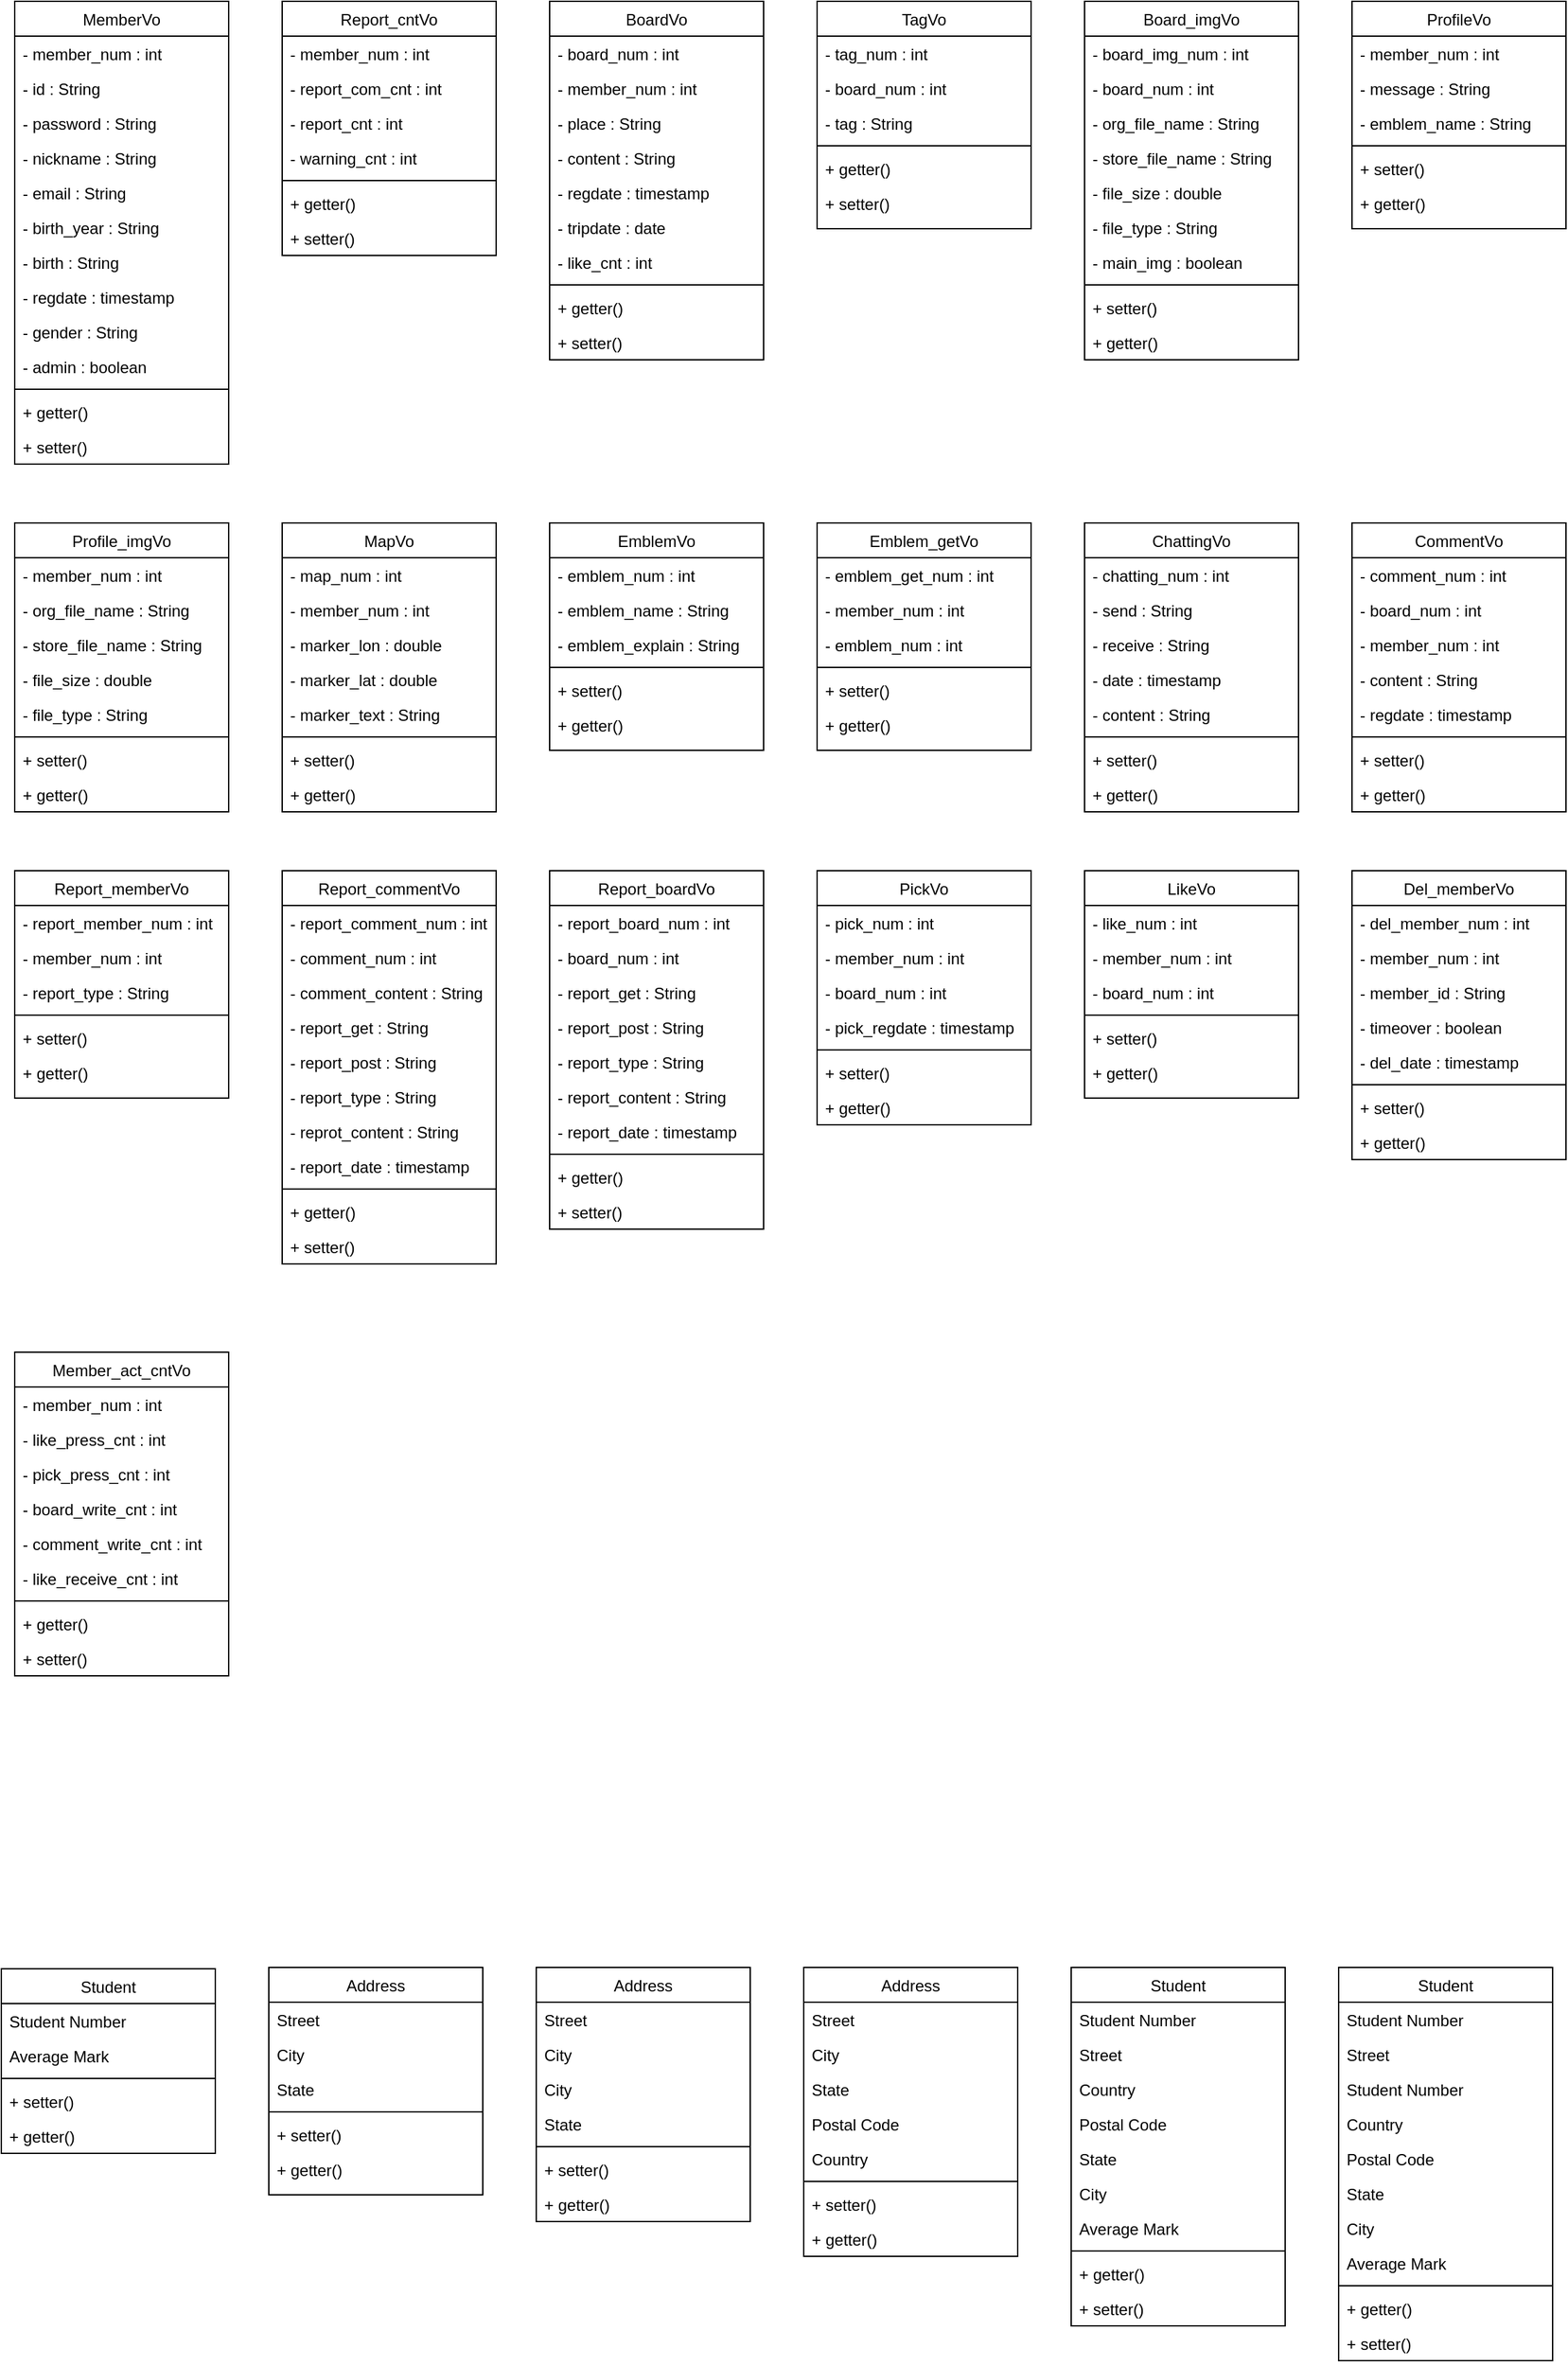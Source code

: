 <mxfile version="15.5.5" type="device"><diagram id="C5RBs43oDa-KdzZeNtuy" name="VO 클래스"><mxGraphModel dx="2249" dy="1963" grid="1" gridSize="10" guides="1" tooltips="1" connect="1" arrows="1" fold="1" page="1" pageScale="1" pageWidth="827" pageHeight="1169" math="0" shadow="0"><root><mxCell id="WIyWlLk6GJQsqaUBKTNV-0"/><mxCell id="WIyWlLk6GJQsqaUBKTNV-1" parent="WIyWlLk6GJQsqaUBKTNV-0"/><mxCell id="zkfFHV4jXpPFQw0GAbJ--0" value="MemberVo" style="swimlane;fontStyle=0;align=center;verticalAlign=top;childLayout=stackLayout;horizontal=1;startSize=26;horizontalStack=0;resizeParent=1;resizeLast=0;collapsible=1;marginBottom=0;rounded=0;shadow=0;strokeWidth=1;" parent="WIyWlLk6GJQsqaUBKTNV-1" vertex="1"><mxGeometry x="-720" y="-370" width="160" height="346" as="geometry"><mxRectangle x="230" y="140" width="160" height="26" as="alternateBounds"/></mxGeometry></mxCell><mxCell id="zkfFHV4jXpPFQw0GAbJ--1" value="- member_num : int" style="text;align=left;verticalAlign=top;spacingLeft=4;spacingRight=4;overflow=hidden;rotatable=0;points=[[0,0.5],[1,0.5]];portConstraint=eastwest;" parent="zkfFHV4jXpPFQw0GAbJ--0" vertex="1"><mxGeometry y="26" width="160" height="26" as="geometry"/></mxCell><mxCell id="zkfFHV4jXpPFQw0GAbJ--2" value="- id : String" style="text;align=left;verticalAlign=top;spacingLeft=4;spacingRight=4;overflow=hidden;rotatable=0;points=[[0,0.5],[1,0.5]];portConstraint=eastwest;rounded=0;shadow=0;html=0;" parent="zkfFHV4jXpPFQw0GAbJ--0" vertex="1"><mxGeometry y="52" width="160" height="26" as="geometry"/></mxCell><mxCell id="zkfFHV4jXpPFQw0GAbJ--3" value="- password : String" style="text;align=left;verticalAlign=top;spacingLeft=4;spacingRight=4;overflow=hidden;rotatable=0;points=[[0,0.5],[1,0.5]];portConstraint=eastwest;rounded=0;shadow=0;html=0;" parent="zkfFHV4jXpPFQw0GAbJ--0" vertex="1"><mxGeometry y="78" width="160" height="26" as="geometry"/></mxCell><mxCell id="a29J8B2sheRk33D9WlBf-22" value="- nickname : String" style="text;align=left;verticalAlign=top;spacingLeft=4;spacingRight=4;overflow=hidden;rotatable=0;points=[[0,0.5],[1,0.5]];portConstraint=eastwest;rounded=0;shadow=0;html=0;" parent="zkfFHV4jXpPFQw0GAbJ--0" vertex="1"><mxGeometry y="104" width="160" height="26" as="geometry"/></mxCell><mxCell id="a29J8B2sheRk33D9WlBf-23" value="- email : String" style="text;align=left;verticalAlign=top;spacingLeft=4;spacingRight=4;overflow=hidden;rotatable=0;points=[[0,0.5],[1,0.5]];portConstraint=eastwest;rounded=0;shadow=0;html=0;" parent="zkfFHV4jXpPFQw0GAbJ--0" vertex="1"><mxGeometry y="130" width="160" height="26" as="geometry"/></mxCell><mxCell id="a29J8B2sheRk33D9WlBf-24" value="- birth_year : String" style="text;align=left;verticalAlign=top;spacingLeft=4;spacingRight=4;overflow=hidden;rotatable=0;points=[[0,0.5],[1,0.5]];portConstraint=eastwest;" parent="zkfFHV4jXpPFQw0GAbJ--0" vertex="1"><mxGeometry y="156" width="160" height="26" as="geometry"/></mxCell><mxCell id="a29J8B2sheRk33D9WlBf-21" value="- birth : String" style="text;align=left;verticalAlign=top;spacingLeft=4;spacingRight=4;overflow=hidden;rotatable=0;points=[[0,0.5],[1,0.5]];portConstraint=eastwest;rounded=0;shadow=0;html=0;" parent="zkfFHV4jXpPFQw0GAbJ--0" vertex="1"><mxGeometry y="182" width="160" height="26" as="geometry"/></mxCell><mxCell id="a29J8B2sheRk33D9WlBf-20" value="- regdate : timestamp" style="text;align=left;verticalAlign=top;spacingLeft=4;spacingRight=4;overflow=hidden;rotatable=0;points=[[0,0.5],[1,0.5]];portConstraint=eastwest;rounded=0;shadow=0;html=0;" parent="zkfFHV4jXpPFQw0GAbJ--0" vertex="1"><mxGeometry y="208" width="160" height="26" as="geometry"/></mxCell><mxCell id="a29J8B2sheRk33D9WlBf-19" value="- gender : String" style="text;align=left;verticalAlign=top;spacingLeft=4;spacingRight=4;overflow=hidden;rotatable=0;points=[[0,0.5],[1,0.5]];portConstraint=eastwest;rounded=0;shadow=0;html=0;" parent="zkfFHV4jXpPFQw0GAbJ--0" vertex="1"><mxGeometry y="234" width="160" height="26" as="geometry"/></mxCell><mxCell id="a29J8B2sheRk33D9WlBf-18" value="- admin : boolean" style="text;align=left;verticalAlign=top;spacingLeft=4;spacingRight=4;overflow=hidden;rotatable=0;points=[[0,0.5],[1,0.5]];portConstraint=eastwest;rounded=0;shadow=0;html=0;" parent="zkfFHV4jXpPFQw0GAbJ--0" vertex="1"><mxGeometry y="260" width="160" height="26" as="geometry"/></mxCell><mxCell id="zkfFHV4jXpPFQw0GAbJ--4" value="" style="line;html=1;strokeWidth=1;align=left;verticalAlign=middle;spacingTop=-1;spacingLeft=3;spacingRight=3;rotatable=0;labelPosition=right;points=[];portConstraint=eastwest;" parent="zkfFHV4jXpPFQw0GAbJ--0" vertex="1"><mxGeometry y="286" width="160" height="8" as="geometry"/></mxCell><mxCell id="a29J8B2sheRk33D9WlBf-25" value="+ getter()" style="text;align=left;verticalAlign=top;spacingLeft=4;spacingRight=4;overflow=hidden;rotatable=0;points=[[0,0.5],[1,0.5]];portConstraint=eastwest;" parent="zkfFHV4jXpPFQw0GAbJ--0" vertex="1"><mxGeometry y="294" width="160" height="26" as="geometry"/></mxCell><mxCell id="zkfFHV4jXpPFQw0GAbJ--5" value="+ setter()" style="text;align=left;verticalAlign=top;spacingLeft=4;spacingRight=4;overflow=hidden;rotatable=0;points=[[0,0.5],[1,0.5]];portConstraint=eastwest;" parent="zkfFHV4jXpPFQw0GAbJ--0" vertex="1"><mxGeometry y="320" width="160" height="26" as="geometry"/></mxCell><mxCell id="zkfFHV4jXpPFQw0GAbJ--6" value="Student" style="swimlane;fontStyle=0;align=center;verticalAlign=top;childLayout=stackLayout;horizontal=1;startSize=26;horizontalStack=0;resizeParent=1;resizeLast=0;collapsible=1;marginBottom=0;rounded=0;shadow=0;strokeWidth=1;" parent="WIyWlLk6GJQsqaUBKTNV-1" vertex="1"><mxGeometry x="-730" y="1101" width="160" height="138" as="geometry"><mxRectangle x="130" y="380" width="160" height="26" as="alternateBounds"/></mxGeometry></mxCell><mxCell id="zkfFHV4jXpPFQw0GAbJ--7" value="Student Number" style="text;align=left;verticalAlign=top;spacingLeft=4;spacingRight=4;overflow=hidden;rotatable=0;points=[[0,0.5],[1,0.5]];portConstraint=eastwest;" parent="zkfFHV4jXpPFQw0GAbJ--6" vertex="1"><mxGeometry y="26" width="160" height="26" as="geometry"/></mxCell><mxCell id="zkfFHV4jXpPFQw0GAbJ--8" value="Average Mark" style="text;align=left;verticalAlign=top;spacingLeft=4;spacingRight=4;overflow=hidden;rotatable=0;points=[[0,0.5],[1,0.5]];portConstraint=eastwest;rounded=0;shadow=0;html=0;" parent="zkfFHV4jXpPFQw0GAbJ--6" vertex="1"><mxGeometry y="52" width="160" height="26" as="geometry"/></mxCell><mxCell id="zkfFHV4jXpPFQw0GAbJ--9" value="" style="line;html=1;strokeWidth=1;align=left;verticalAlign=middle;spacingTop=-1;spacingLeft=3;spacingRight=3;rotatable=0;labelPosition=right;points=[];portConstraint=eastwest;" parent="zkfFHV4jXpPFQw0GAbJ--6" vertex="1"><mxGeometry y="78" width="160" height="8" as="geometry"/></mxCell><mxCell id="a29J8B2sheRk33D9WlBf-83" value="+ setter()" style="text;align=left;verticalAlign=top;spacingLeft=4;spacingRight=4;overflow=hidden;rotatable=0;points=[[0,0.5],[1,0.5]];portConstraint=eastwest;" parent="zkfFHV4jXpPFQw0GAbJ--6" vertex="1"><mxGeometry y="86" width="160" height="26" as="geometry"/></mxCell><mxCell id="a29J8B2sheRk33D9WlBf-84" value="+ getter()" style="text;align=left;verticalAlign=top;spacingLeft=4;spacingRight=4;overflow=hidden;rotatable=0;points=[[0,0.5],[1,0.5]];portConstraint=eastwest;" parent="zkfFHV4jXpPFQw0GAbJ--6" vertex="1"><mxGeometry y="112" width="160" height="26" as="geometry"/></mxCell><mxCell id="zkfFHV4jXpPFQw0GAbJ--17" value="Report_cntVo" style="swimlane;fontStyle=0;align=center;verticalAlign=top;childLayout=stackLayout;horizontal=1;startSize=26;horizontalStack=0;resizeParent=1;resizeLast=0;collapsible=1;marginBottom=0;rounded=0;shadow=0;strokeWidth=1;" parent="WIyWlLk6GJQsqaUBKTNV-1" vertex="1"><mxGeometry x="-520" y="-370" width="160" height="190" as="geometry"><mxRectangle x="550" y="140" width="160" height="26" as="alternateBounds"/></mxGeometry></mxCell><mxCell id="zkfFHV4jXpPFQw0GAbJ--18" value="- member_num : int" style="text;align=left;verticalAlign=top;spacingLeft=4;spacingRight=4;overflow=hidden;rotatable=0;points=[[0,0.5],[1,0.5]];portConstraint=eastwest;" parent="zkfFHV4jXpPFQw0GAbJ--17" vertex="1"><mxGeometry y="26" width="160" height="26" as="geometry"/></mxCell><mxCell id="zkfFHV4jXpPFQw0GAbJ--19" value="- report_com_cnt : int" style="text;align=left;verticalAlign=top;spacingLeft=4;spacingRight=4;overflow=hidden;rotatable=0;points=[[0,0.5],[1,0.5]];portConstraint=eastwest;rounded=0;shadow=0;html=0;" parent="zkfFHV4jXpPFQw0GAbJ--17" vertex="1"><mxGeometry y="52" width="160" height="26" as="geometry"/></mxCell><mxCell id="zkfFHV4jXpPFQw0GAbJ--20" value="- report_cnt : int" style="text;align=left;verticalAlign=top;spacingLeft=4;spacingRight=4;overflow=hidden;rotatable=0;points=[[0,0.5],[1,0.5]];portConstraint=eastwest;rounded=0;shadow=0;html=0;" parent="zkfFHV4jXpPFQw0GAbJ--17" vertex="1"><mxGeometry y="78" width="160" height="26" as="geometry"/></mxCell><mxCell id="zkfFHV4jXpPFQw0GAbJ--22" value="- warning_cnt : int" style="text;align=left;verticalAlign=top;spacingLeft=4;spacingRight=4;overflow=hidden;rotatable=0;points=[[0,0.5],[1,0.5]];portConstraint=eastwest;rounded=0;shadow=0;html=0;" parent="zkfFHV4jXpPFQw0GAbJ--17" vertex="1"><mxGeometry y="104" width="160" height="26" as="geometry"/></mxCell><mxCell id="zkfFHV4jXpPFQw0GAbJ--23" value="" style="line;html=1;strokeWidth=1;align=left;verticalAlign=middle;spacingTop=-1;spacingLeft=3;spacingRight=3;rotatable=0;labelPosition=right;points=[];portConstraint=eastwest;" parent="zkfFHV4jXpPFQw0GAbJ--17" vertex="1"><mxGeometry y="130" width="160" height="8" as="geometry"/></mxCell><mxCell id="a29J8B2sheRk33D9WlBf-56" value="+ getter()" style="text;align=left;verticalAlign=top;spacingLeft=4;spacingRight=4;overflow=hidden;rotatable=0;points=[[0,0.5],[1,0.5]];portConstraint=eastwest;" parent="zkfFHV4jXpPFQw0GAbJ--17" vertex="1"><mxGeometry y="138" width="160" height="26" as="geometry"/></mxCell><mxCell id="a29J8B2sheRk33D9WlBf-57" value="+ setter()" style="text;align=left;verticalAlign=top;spacingLeft=4;spacingRight=4;overflow=hidden;rotatable=0;points=[[0,0.5],[1,0.5]];portConstraint=eastwest;" parent="zkfFHV4jXpPFQw0GAbJ--17" vertex="1"><mxGeometry y="164" width="160" height="26" as="geometry"/></mxCell><mxCell id="a29J8B2sheRk33D9WlBf-0" value="Address" style="swimlane;fontStyle=0;align=center;verticalAlign=top;childLayout=stackLayout;horizontal=1;startSize=26;horizontalStack=0;resizeParent=1;resizeLast=0;collapsible=1;marginBottom=0;rounded=0;shadow=0;strokeWidth=1;" parent="WIyWlLk6GJQsqaUBKTNV-1" vertex="1"><mxGeometry x="-530" y="1100" width="160" height="170" as="geometry"><mxRectangle x="550" y="140" width="160" height="26" as="alternateBounds"/></mxGeometry></mxCell><mxCell id="a29J8B2sheRk33D9WlBf-1" value="Street" style="text;align=left;verticalAlign=top;spacingLeft=4;spacingRight=4;overflow=hidden;rotatable=0;points=[[0,0.5],[1,0.5]];portConstraint=eastwest;" parent="a29J8B2sheRk33D9WlBf-0" vertex="1"><mxGeometry y="26" width="160" height="26" as="geometry"/></mxCell><mxCell id="a29J8B2sheRk33D9WlBf-2" value="City" style="text;align=left;verticalAlign=top;spacingLeft=4;spacingRight=4;overflow=hidden;rotatable=0;points=[[0,0.5],[1,0.5]];portConstraint=eastwest;rounded=0;shadow=0;html=0;" parent="a29J8B2sheRk33D9WlBf-0" vertex="1"><mxGeometry y="52" width="160" height="26" as="geometry"/></mxCell><mxCell id="a29J8B2sheRk33D9WlBf-3" value="State" style="text;align=left;verticalAlign=top;spacingLeft=4;spacingRight=4;overflow=hidden;rotatable=0;points=[[0,0.5],[1,0.5]];portConstraint=eastwest;rounded=0;shadow=0;html=0;" parent="a29J8B2sheRk33D9WlBf-0" vertex="1"><mxGeometry y="78" width="160" height="26" as="geometry"/></mxCell><mxCell id="a29J8B2sheRk33D9WlBf-6" value="" style="line;html=1;strokeWidth=1;align=left;verticalAlign=middle;spacingTop=-1;spacingLeft=3;spacingRight=3;rotatable=0;labelPosition=right;points=[];portConstraint=eastwest;" parent="a29J8B2sheRk33D9WlBf-0" vertex="1"><mxGeometry y="104" width="160" height="8" as="geometry"/></mxCell><mxCell id="a29J8B2sheRk33D9WlBf-85" value="+ setter()" style="text;align=left;verticalAlign=top;spacingLeft=4;spacingRight=4;overflow=hidden;rotatable=0;points=[[0,0.5],[1,0.5]];portConstraint=eastwest;" parent="a29J8B2sheRk33D9WlBf-0" vertex="1"><mxGeometry y="112" width="160" height="26" as="geometry"/></mxCell><mxCell id="a29J8B2sheRk33D9WlBf-86" value="+ getter()" style="text;align=left;verticalAlign=top;spacingLeft=4;spacingRight=4;overflow=hidden;rotatable=0;points=[[0,0.5],[1,0.5]];portConstraint=eastwest;" parent="a29J8B2sheRk33D9WlBf-0" vertex="1"><mxGeometry y="138" width="160" height="26" as="geometry"/></mxCell><mxCell id="a29J8B2sheRk33D9WlBf-9" value="BoardVo" style="swimlane;fontStyle=0;align=center;verticalAlign=top;childLayout=stackLayout;horizontal=1;startSize=26;horizontalStack=0;resizeParent=1;resizeLast=0;collapsible=1;marginBottom=0;rounded=0;shadow=0;strokeWidth=1;" parent="WIyWlLk6GJQsqaUBKTNV-1" vertex="1"><mxGeometry x="-320" y="-370" width="160" height="268" as="geometry"><mxRectangle x="550" y="140" width="160" height="26" as="alternateBounds"/></mxGeometry></mxCell><mxCell id="a29J8B2sheRk33D9WlBf-10" value="- board_num : int" style="text;align=left;verticalAlign=top;spacingLeft=4;spacingRight=4;overflow=hidden;rotatable=0;points=[[0,0.5],[1,0.5]];portConstraint=eastwest;" parent="a29J8B2sheRk33D9WlBf-9" vertex="1"><mxGeometry y="26" width="160" height="26" as="geometry"/></mxCell><mxCell id="a29J8B2sheRk33D9WlBf-11" value="- member_num : int" style="text;align=left;verticalAlign=top;spacingLeft=4;spacingRight=4;overflow=hidden;rotatable=0;points=[[0,0.5],[1,0.5]];portConstraint=eastwest;rounded=0;shadow=0;html=0;" parent="a29J8B2sheRk33D9WlBf-9" vertex="1"><mxGeometry y="52" width="160" height="26" as="geometry"/></mxCell><mxCell id="a29J8B2sheRk33D9WlBf-12" value="- place : String" style="text;align=left;verticalAlign=top;spacingLeft=4;spacingRight=4;overflow=hidden;rotatable=0;points=[[0,0.5],[1,0.5]];portConstraint=eastwest;rounded=0;shadow=0;html=0;" parent="a29J8B2sheRk33D9WlBf-9" vertex="1"><mxGeometry y="78" width="160" height="26" as="geometry"/></mxCell><mxCell id="a29J8B2sheRk33D9WlBf-13" value="- content : String" style="text;align=left;verticalAlign=top;spacingLeft=4;spacingRight=4;overflow=hidden;rotatable=0;points=[[0,0.5],[1,0.5]];portConstraint=eastwest;rounded=0;shadow=0;html=0;" parent="a29J8B2sheRk33D9WlBf-9" vertex="1"><mxGeometry y="104" width="160" height="26" as="geometry"/></mxCell><mxCell id="a29J8B2sheRk33D9WlBf-58" value="- regdate : timestamp" style="text;align=left;verticalAlign=top;spacingLeft=4;spacingRight=4;overflow=hidden;rotatable=0;points=[[0,0.5],[1,0.5]];portConstraint=eastwest;" parent="a29J8B2sheRk33D9WlBf-9" vertex="1"><mxGeometry y="130" width="160" height="26" as="geometry"/></mxCell><mxCell id="a29J8B2sheRk33D9WlBf-59" value="- tripdate : date" style="text;align=left;verticalAlign=top;spacingLeft=4;spacingRight=4;overflow=hidden;rotatable=0;points=[[0,0.5],[1,0.5]];portConstraint=eastwest;rounded=0;shadow=0;html=0;" parent="a29J8B2sheRk33D9WlBf-9" vertex="1"><mxGeometry y="156" width="160" height="26" as="geometry"/></mxCell><mxCell id="a29J8B2sheRk33D9WlBf-14" value="- like_cnt : int" style="text;align=left;verticalAlign=top;spacingLeft=4;spacingRight=4;overflow=hidden;rotatable=0;points=[[0,0.5],[1,0.5]];portConstraint=eastwest;rounded=0;shadow=0;html=0;" parent="a29J8B2sheRk33D9WlBf-9" vertex="1"><mxGeometry y="182" width="160" height="26" as="geometry"/></mxCell><mxCell id="a29J8B2sheRk33D9WlBf-15" value="" style="line;html=1;strokeWidth=1;align=left;verticalAlign=middle;spacingTop=-1;spacingLeft=3;spacingRight=3;rotatable=0;labelPosition=right;points=[];portConstraint=eastwest;" parent="a29J8B2sheRk33D9WlBf-9" vertex="1"><mxGeometry y="208" width="160" height="8" as="geometry"/></mxCell><mxCell id="a29J8B2sheRk33D9WlBf-60" value="+ getter()" style="text;align=left;verticalAlign=top;spacingLeft=4;spacingRight=4;overflow=hidden;rotatable=0;points=[[0,0.5],[1,0.5]];portConstraint=eastwest;" parent="a29J8B2sheRk33D9WlBf-9" vertex="1"><mxGeometry y="216" width="160" height="26" as="geometry"/></mxCell><mxCell id="a29J8B2sheRk33D9WlBf-61" value="+ setter()" style="text;align=left;verticalAlign=top;spacingLeft=4;spacingRight=4;overflow=hidden;rotatable=0;points=[[0,0.5],[1,0.5]];portConstraint=eastwest;" parent="a29J8B2sheRk33D9WlBf-9" vertex="1"><mxGeometry y="242" width="160" height="26" as="geometry"/></mxCell><mxCell id="a29J8B2sheRk33D9WlBf-26" value="Student" style="swimlane;fontStyle=0;align=center;verticalAlign=top;childLayout=stackLayout;horizontal=1;startSize=26;horizontalStack=0;resizeParent=1;resizeLast=0;collapsible=1;marginBottom=0;rounded=0;shadow=0;strokeWidth=1;" parent="WIyWlLk6GJQsqaUBKTNV-1" vertex="1"><mxGeometry x="70" y="1100" width="160" height="268" as="geometry"><mxRectangle x="130" y="380" width="160" height="26" as="alternateBounds"/></mxGeometry></mxCell><mxCell id="a29J8B2sheRk33D9WlBf-27" value="Student Number" style="text;align=left;verticalAlign=top;spacingLeft=4;spacingRight=4;overflow=hidden;rotatable=0;points=[[0,0.5],[1,0.5]];portConstraint=eastwest;" parent="a29J8B2sheRk33D9WlBf-26" vertex="1"><mxGeometry y="26" width="160" height="26" as="geometry"/></mxCell><mxCell id="a29J8B2sheRk33D9WlBf-78" value="Street" style="text;align=left;verticalAlign=top;spacingLeft=4;spacingRight=4;overflow=hidden;rotatable=0;points=[[0,0.5],[1,0.5]];portConstraint=eastwest;" parent="a29J8B2sheRk33D9WlBf-26" vertex="1"><mxGeometry y="52" width="160" height="26" as="geometry"/></mxCell><mxCell id="a29J8B2sheRk33D9WlBf-82" value="Country" style="text;align=left;verticalAlign=top;spacingLeft=4;spacingRight=4;overflow=hidden;rotatable=0;points=[[0,0.5],[1,0.5]];portConstraint=eastwest;rounded=0;shadow=0;html=0;" parent="a29J8B2sheRk33D9WlBf-26" vertex="1"><mxGeometry y="78" width="160" height="26" as="geometry"/></mxCell><mxCell id="a29J8B2sheRk33D9WlBf-81" value="Postal Code" style="text;align=left;verticalAlign=top;spacingLeft=4;spacingRight=4;overflow=hidden;rotatable=0;points=[[0,0.5],[1,0.5]];portConstraint=eastwest;rounded=0;shadow=0;html=0;" parent="a29J8B2sheRk33D9WlBf-26" vertex="1"><mxGeometry y="104" width="160" height="26" as="geometry"/></mxCell><mxCell id="a29J8B2sheRk33D9WlBf-80" value="State" style="text;align=left;verticalAlign=top;spacingLeft=4;spacingRight=4;overflow=hidden;rotatable=0;points=[[0,0.5],[1,0.5]];portConstraint=eastwest;rounded=0;shadow=0;html=0;" parent="a29J8B2sheRk33D9WlBf-26" vertex="1"><mxGeometry y="130" width="160" height="26" as="geometry"/></mxCell><mxCell id="a29J8B2sheRk33D9WlBf-79" value="City" style="text;align=left;verticalAlign=top;spacingLeft=4;spacingRight=4;overflow=hidden;rotatable=0;points=[[0,0.5],[1,0.5]];portConstraint=eastwest;rounded=0;shadow=0;html=0;" parent="a29J8B2sheRk33D9WlBf-26" vertex="1"><mxGeometry y="156" width="160" height="26" as="geometry"/></mxCell><mxCell id="a29J8B2sheRk33D9WlBf-28" value="Average Mark" style="text;align=left;verticalAlign=top;spacingLeft=4;spacingRight=4;overflow=hidden;rotatable=0;points=[[0,0.5],[1,0.5]];portConstraint=eastwest;rounded=0;shadow=0;html=0;" parent="a29J8B2sheRk33D9WlBf-26" vertex="1"><mxGeometry y="182" width="160" height="26" as="geometry"/></mxCell><mxCell id="a29J8B2sheRk33D9WlBf-29" value="" style="line;html=1;strokeWidth=1;align=left;verticalAlign=middle;spacingTop=-1;spacingLeft=3;spacingRight=3;rotatable=0;labelPosition=right;points=[];portConstraint=eastwest;" parent="a29J8B2sheRk33D9WlBf-26" vertex="1"><mxGeometry y="208" width="160" height="8" as="geometry"/></mxCell><mxCell id="a29J8B2sheRk33D9WlBf-92" value="+ getter()" style="text;align=left;verticalAlign=top;spacingLeft=4;spacingRight=4;overflow=hidden;rotatable=0;points=[[0,0.5],[1,0.5]];portConstraint=eastwest;" parent="a29J8B2sheRk33D9WlBf-26" vertex="1"><mxGeometry y="216" width="160" height="26" as="geometry"/></mxCell><mxCell id="a29J8B2sheRk33D9WlBf-91" value="+ setter()" style="text;align=left;verticalAlign=top;spacingLeft=4;spacingRight=4;overflow=hidden;rotatable=0;points=[[0,0.5],[1,0.5]];portConstraint=eastwest;" parent="a29J8B2sheRk33D9WlBf-26" vertex="1"><mxGeometry y="242" width="160" height="26" as="geometry"/></mxCell><mxCell id="a29J8B2sheRk33D9WlBf-32" value="Board_imgVo" style="swimlane;fontStyle=0;align=center;verticalAlign=top;childLayout=stackLayout;horizontal=1;startSize=26;horizontalStack=0;resizeParent=1;resizeLast=0;collapsible=1;marginBottom=0;rounded=0;shadow=0;strokeWidth=1;" parent="WIyWlLk6GJQsqaUBKTNV-1" vertex="1"><mxGeometry x="80" y="-370" width="160" height="268" as="geometry"><mxRectangle x="550" y="140" width="160" height="26" as="alternateBounds"/></mxGeometry></mxCell><mxCell id="a29J8B2sheRk33D9WlBf-33" value="- board_img_num : int" style="text;align=left;verticalAlign=top;spacingLeft=4;spacingRight=4;overflow=hidden;rotatable=0;points=[[0,0.5],[1,0.5]];portConstraint=eastwest;" parent="a29J8B2sheRk33D9WlBf-32" vertex="1"><mxGeometry y="26" width="160" height="26" as="geometry"/></mxCell><mxCell id="a29J8B2sheRk33D9WlBf-34" value="- board_num : int" style="text;align=left;verticalAlign=top;spacingLeft=4;spacingRight=4;overflow=hidden;rotatable=0;points=[[0,0.5],[1,0.5]];portConstraint=eastwest;rounded=0;shadow=0;html=0;" parent="a29J8B2sheRk33D9WlBf-32" vertex="1"><mxGeometry y="52" width="160" height="26" as="geometry"/></mxCell><mxCell id="a29J8B2sheRk33D9WlBf-71" value="- org_file_name : String" style="text;align=left;verticalAlign=top;spacingLeft=4;spacingRight=4;overflow=hidden;rotatable=0;points=[[0,0.5],[1,0.5]];portConstraint=eastwest;" parent="a29J8B2sheRk33D9WlBf-32" vertex="1"><mxGeometry y="78" width="160" height="26" as="geometry"/></mxCell><mxCell id="a29J8B2sheRk33D9WlBf-73" value="- store_file_name : String" style="text;align=left;verticalAlign=top;spacingLeft=4;spacingRight=4;overflow=hidden;rotatable=0;points=[[0,0.5],[1,0.5]];portConstraint=eastwest;rounded=0;shadow=0;html=0;" parent="a29J8B2sheRk33D9WlBf-32" vertex="1"><mxGeometry y="104" width="160" height="26" as="geometry"/></mxCell><mxCell id="a29J8B2sheRk33D9WlBf-72" value="- file_size : double" style="text;align=left;verticalAlign=top;spacingLeft=4;spacingRight=4;overflow=hidden;rotatable=0;points=[[0,0.5],[1,0.5]];portConstraint=eastwest;rounded=0;shadow=0;html=0;" parent="a29J8B2sheRk33D9WlBf-32" vertex="1"><mxGeometry y="130" width="160" height="26" as="geometry"/></mxCell><mxCell id="a29J8B2sheRk33D9WlBf-35" value="- file_type : String" style="text;align=left;verticalAlign=top;spacingLeft=4;spacingRight=4;overflow=hidden;rotatable=0;points=[[0,0.5],[1,0.5]];portConstraint=eastwest;rounded=0;shadow=0;html=0;" parent="a29J8B2sheRk33D9WlBf-32" vertex="1"><mxGeometry y="156" width="160" height="26" as="geometry"/></mxCell><mxCell id="a29J8B2sheRk33D9WlBf-36" value="- main_img : boolean" style="text;align=left;verticalAlign=top;spacingLeft=4;spacingRight=4;overflow=hidden;rotatable=0;points=[[0,0.5],[1,0.5]];portConstraint=eastwest;rounded=0;shadow=0;html=0;" parent="a29J8B2sheRk33D9WlBf-32" vertex="1"><mxGeometry y="182" width="160" height="26" as="geometry"/></mxCell><mxCell id="a29J8B2sheRk33D9WlBf-37" value="" style="line;html=1;strokeWidth=1;align=left;verticalAlign=middle;spacingTop=-1;spacingLeft=3;spacingRight=3;rotatable=0;labelPosition=right;points=[];portConstraint=eastwest;" parent="a29J8B2sheRk33D9WlBf-32" vertex="1"><mxGeometry y="208" width="160" height="8" as="geometry"/></mxCell><mxCell id="a29J8B2sheRk33D9WlBf-76" value="+ setter()" style="text;align=left;verticalAlign=top;spacingLeft=4;spacingRight=4;overflow=hidden;rotatable=0;points=[[0,0.5],[1,0.5]];portConstraint=eastwest;" parent="a29J8B2sheRk33D9WlBf-32" vertex="1"><mxGeometry y="216" width="160" height="26" as="geometry"/></mxCell><mxCell id="a29J8B2sheRk33D9WlBf-75" value="+ getter()" style="text;align=left;verticalAlign=top;spacingLeft=4;spacingRight=4;overflow=hidden;rotatable=0;points=[[0,0.5],[1,0.5]];portConstraint=eastwest;" parent="a29J8B2sheRk33D9WlBf-32" vertex="1"><mxGeometry y="242" width="160" height="26" as="geometry"/></mxCell><mxCell id="a29J8B2sheRk33D9WlBf-40" value="Address" style="swimlane;fontStyle=0;align=center;verticalAlign=top;childLayout=stackLayout;horizontal=1;startSize=26;horizontalStack=0;resizeParent=1;resizeLast=0;collapsible=1;marginBottom=0;rounded=0;shadow=0;strokeWidth=1;" parent="WIyWlLk6GJQsqaUBKTNV-1" vertex="1"><mxGeometry x="-330" y="1100" width="160" height="190" as="geometry"><mxRectangle x="550" y="140" width="160" height="26" as="alternateBounds"/></mxGeometry></mxCell><mxCell id="a29J8B2sheRk33D9WlBf-41" value="Street" style="text;align=left;verticalAlign=top;spacingLeft=4;spacingRight=4;overflow=hidden;rotatable=0;points=[[0,0.5],[1,0.5]];portConstraint=eastwest;" parent="a29J8B2sheRk33D9WlBf-40" vertex="1"><mxGeometry y="26" width="160" height="26" as="geometry"/></mxCell><mxCell id="a29J8B2sheRk33D9WlBf-77" value="City" style="text;align=left;verticalAlign=top;spacingLeft=4;spacingRight=4;overflow=hidden;rotatable=0;points=[[0,0.5],[1,0.5]];portConstraint=eastwest;rounded=0;shadow=0;html=0;" parent="a29J8B2sheRk33D9WlBf-40" vertex="1"><mxGeometry y="52" width="160" height="26" as="geometry"/></mxCell><mxCell id="a29J8B2sheRk33D9WlBf-42" value="City" style="text;align=left;verticalAlign=top;spacingLeft=4;spacingRight=4;overflow=hidden;rotatable=0;points=[[0,0.5],[1,0.5]];portConstraint=eastwest;rounded=0;shadow=0;html=0;" parent="a29J8B2sheRk33D9WlBf-40" vertex="1"><mxGeometry y="78" width="160" height="26" as="geometry"/></mxCell><mxCell id="a29J8B2sheRk33D9WlBf-43" value="State" style="text;align=left;verticalAlign=top;spacingLeft=4;spacingRight=4;overflow=hidden;rotatable=0;points=[[0,0.5],[1,0.5]];portConstraint=eastwest;rounded=0;shadow=0;html=0;" parent="a29J8B2sheRk33D9WlBf-40" vertex="1"><mxGeometry y="104" width="160" height="26" as="geometry"/></mxCell><mxCell id="a29J8B2sheRk33D9WlBf-44" value="" style="line;html=1;strokeWidth=1;align=left;verticalAlign=middle;spacingTop=-1;spacingLeft=3;spacingRight=3;rotatable=0;labelPosition=right;points=[];portConstraint=eastwest;" parent="a29J8B2sheRk33D9WlBf-40" vertex="1"><mxGeometry y="130" width="160" height="8" as="geometry"/></mxCell><mxCell id="a29J8B2sheRk33D9WlBf-87" value="+ setter()" style="text;align=left;verticalAlign=top;spacingLeft=4;spacingRight=4;overflow=hidden;rotatable=0;points=[[0,0.5],[1,0.5]];portConstraint=eastwest;" parent="a29J8B2sheRk33D9WlBf-40" vertex="1"><mxGeometry y="138" width="160" height="26" as="geometry"/></mxCell><mxCell id="a29J8B2sheRk33D9WlBf-88" value="+ getter()" style="text;align=left;verticalAlign=top;spacingLeft=4;spacingRight=4;overflow=hidden;rotatable=0;points=[[0,0.5],[1,0.5]];portConstraint=eastwest;" parent="a29J8B2sheRk33D9WlBf-40" vertex="1"><mxGeometry y="164" width="160" height="26" as="geometry"/></mxCell><mxCell id="a29J8B2sheRk33D9WlBf-47" value="Address" style="swimlane;fontStyle=0;align=center;verticalAlign=top;childLayout=stackLayout;horizontal=1;startSize=26;horizontalStack=0;resizeParent=1;resizeLast=0;collapsible=1;marginBottom=0;rounded=0;shadow=0;strokeWidth=1;" parent="WIyWlLk6GJQsqaUBKTNV-1" vertex="1"><mxGeometry x="-130" y="1100" width="160" height="216" as="geometry"><mxRectangle x="550" y="140" width="160" height="26" as="alternateBounds"/></mxGeometry></mxCell><mxCell id="a29J8B2sheRk33D9WlBf-48" value="Street" style="text;align=left;verticalAlign=top;spacingLeft=4;spacingRight=4;overflow=hidden;rotatable=0;points=[[0,0.5],[1,0.5]];portConstraint=eastwest;" parent="a29J8B2sheRk33D9WlBf-47" vertex="1"><mxGeometry y="26" width="160" height="26" as="geometry"/></mxCell><mxCell id="a29J8B2sheRk33D9WlBf-49" value="City" style="text;align=left;verticalAlign=top;spacingLeft=4;spacingRight=4;overflow=hidden;rotatable=0;points=[[0,0.5],[1,0.5]];portConstraint=eastwest;rounded=0;shadow=0;html=0;" parent="a29J8B2sheRk33D9WlBf-47" vertex="1"><mxGeometry y="52" width="160" height="26" as="geometry"/></mxCell><mxCell id="a29J8B2sheRk33D9WlBf-50" value="State" style="text;align=left;verticalAlign=top;spacingLeft=4;spacingRight=4;overflow=hidden;rotatable=0;points=[[0,0.5],[1,0.5]];portConstraint=eastwest;rounded=0;shadow=0;html=0;" parent="a29J8B2sheRk33D9WlBf-47" vertex="1"><mxGeometry y="78" width="160" height="26" as="geometry"/></mxCell><mxCell id="a29J8B2sheRk33D9WlBf-51" value="Postal Code" style="text;align=left;verticalAlign=top;spacingLeft=4;spacingRight=4;overflow=hidden;rotatable=0;points=[[0,0.5],[1,0.5]];portConstraint=eastwest;rounded=0;shadow=0;html=0;" parent="a29J8B2sheRk33D9WlBf-47" vertex="1"><mxGeometry y="104" width="160" height="26" as="geometry"/></mxCell><mxCell id="a29J8B2sheRk33D9WlBf-52" value="Country" style="text;align=left;verticalAlign=top;spacingLeft=4;spacingRight=4;overflow=hidden;rotatable=0;points=[[0,0.5],[1,0.5]];portConstraint=eastwest;rounded=0;shadow=0;html=0;" parent="a29J8B2sheRk33D9WlBf-47" vertex="1"><mxGeometry y="130" width="160" height="26" as="geometry"/></mxCell><mxCell id="a29J8B2sheRk33D9WlBf-53" value="" style="line;html=1;strokeWidth=1;align=left;verticalAlign=middle;spacingTop=-1;spacingLeft=3;spacingRight=3;rotatable=0;labelPosition=right;points=[];portConstraint=eastwest;" parent="a29J8B2sheRk33D9WlBf-47" vertex="1"><mxGeometry y="156" width="160" height="8" as="geometry"/></mxCell><mxCell id="a29J8B2sheRk33D9WlBf-89" value="+ setter()" style="text;align=left;verticalAlign=top;spacingLeft=4;spacingRight=4;overflow=hidden;rotatable=0;points=[[0,0.5],[1,0.5]];portConstraint=eastwest;" parent="a29J8B2sheRk33D9WlBf-47" vertex="1"><mxGeometry y="164" width="160" height="26" as="geometry"/></mxCell><mxCell id="a29J8B2sheRk33D9WlBf-90" value="+ getter()" style="text;align=left;verticalAlign=top;spacingLeft=4;spacingRight=4;overflow=hidden;rotatable=0;points=[[0,0.5],[1,0.5]];portConstraint=eastwest;" parent="a29J8B2sheRk33D9WlBf-47" vertex="1"><mxGeometry y="190" width="160" height="26" as="geometry"/></mxCell><mxCell id="a29J8B2sheRk33D9WlBf-62" value="TagVo" style="swimlane;fontStyle=0;align=center;verticalAlign=top;childLayout=stackLayout;horizontal=1;startSize=26;horizontalStack=0;resizeParent=1;resizeLast=0;collapsible=1;marginBottom=0;rounded=0;shadow=0;strokeWidth=1;" parent="WIyWlLk6GJQsqaUBKTNV-1" vertex="1"><mxGeometry x="-120" y="-370" width="160" height="170" as="geometry"><mxRectangle x="550" y="140" width="160" height="26" as="alternateBounds"/></mxGeometry></mxCell><mxCell id="a29J8B2sheRk33D9WlBf-63" value="- tag_num : int" style="text;align=left;verticalAlign=top;spacingLeft=4;spacingRight=4;overflow=hidden;rotatable=0;points=[[0,0.5],[1,0.5]];portConstraint=eastwest;" parent="a29J8B2sheRk33D9WlBf-62" vertex="1"><mxGeometry y="26" width="160" height="26" as="geometry"/></mxCell><mxCell id="a29J8B2sheRk33D9WlBf-64" value="- board_num : int" style="text;align=left;verticalAlign=top;spacingLeft=4;spacingRight=4;overflow=hidden;rotatable=0;points=[[0,0.5],[1,0.5]];portConstraint=eastwest;rounded=0;shadow=0;html=0;" parent="a29J8B2sheRk33D9WlBf-62" vertex="1"><mxGeometry y="52" width="160" height="26" as="geometry"/></mxCell><mxCell id="a29J8B2sheRk33D9WlBf-65" value="- tag : String" style="text;align=left;verticalAlign=top;spacingLeft=4;spacingRight=4;overflow=hidden;rotatable=0;points=[[0,0.5],[1,0.5]];portConstraint=eastwest;rounded=0;shadow=0;html=0;" parent="a29J8B2sheRk33D9WlBf-62" vertex="1"><mxGeometry y="78" width="160" height="26" as="geometry"/></mxCell><mxCell id="a29J8B2sheRk33D9WlBf-66" value="" style="line;html=1;strokeWidth=1;align=left;verticalAlign=middle;spacingTop=-1;spacingLeft=3;spacingRight=3;rotatable=0;labelPosition=right;points=[];portConstraint=eastwest;" parent="a29J8B2sheRk33D9WlBf-62" vertex="1"><mxGeometry y="104" width="160" height="8" as="geometry"/></mxCell><mxCell id="a29J8B2sheRk33D9WlBf-69" value="+ getter()" style="text;align=left;verticalAlign=top;spacingLeft=4;spacingRight=4;overflow=hidden;rotatable=0;points=[[0,0.5],[1,0.5]];portConstraint=eastwest;" parent="a29J8B2sheRk33D9WlBf-62" vertex="1"><mxGeometry y="112" width="160" height="26" as="geometry"/></mxCell><mxCell id="a29J8B2sheRk33D9WlBf-70" value="+ setter()" style="text;align=left;verticalAlign=top;spacingLeft=4;spacingRight=4;overflow=hidden;rotatable=0;points=[[0,0.5],[1,0.5]];portConstraint=eastwest;" parent="a29J8B2sheRk33D9WlBf-62" vertex="1"><mxGeometry y="138" width="160" height="26" as="geometry"/></mxCell><mxCell id="a29J8B2sheRk33D9WlBf-93" value="Student" style="swimlane;fontStyle=0;align=center;verticalAlign=top;childLayout=stackLayout;horizontal=1;startSize=26;horizontalStack=0;resizeParent=1;resizeLast=0;collapsible=1;marginBottom=0;rounded=0;shadow=0;strokeWidth=1;" parent="WIyWlLk6GJQsqaUBKTNV-1" vertex="1"><mxGeometry x="270" y="1100" width="160" height="294" as="geometry"><mxRectangle x="130" y="380" width="160" height="26" as="alternateBounds"/></mxGeometry></mxCell><mxCell id="a29J8B2sheRk33D9WlBf-94" value="Student Number" style="text;align=left;verticalAlign=top;spacingLeft=4;spacingRight=4;overflow=hidden;rotatable=0;points=[[0,0.5],[1,0.5]];portConstraint=eastwest;" parent="a29J8B2sheRk33D9WlBf-93" vertex="1"><mxGeometry y="26" width="160" height="26" as="geometry"/></mxCell><mxCell id="a29J8B2sheRk33D9WlBf-95" value="Street" style="text;align=left;verticalAlign=top;spacingLeft=4;spacingRight=4;overflow=hidden;rotatable=0;points=[[0,0.5],[1,0.5]];portConstraint=eastwest;" parent="a29J8B2sheRk33D9WlBf-93" vertex="1"><mxGeometry y="52" width="160" height="26" as="geometry"/></mxCell><mxCell id="a29J8B2sheRk33D9WlBf-104" value="Student Number" style="text;align=left;verticalAlign=top;spacingLeft=4;spacingRight=4;overflow=hidden;rotatable=0;points=[[0,0.5],[1,0.5]];portConstraint=eastwest;" parent="a29J8B2sheRk33D9WlBf-93" vertex="1"><mxGeometry y="78" width="160" height="26" as="geometry"/></mxCell><mxCell id="a29J8B2sheRk33D9WlBf-96" value="Country" style="text;align=left;verticalAlign=top;spacingLeft=4;spacingRight=4;overflow=hidden;rotatable=0;points=[[0,0.5],[1,0.5]];portConstraint=eastwest;rounded=0;shadow=0;html=0;" parent="a29J8B2sheRk33D9WlBf-93" vertex="1"><mxGeometry y="104" width="160" height="26" as="geometry"/></mxCell><mxCell id="a29J8B2sheRk33D9WlBf-97" value="Postal Code" style="text;align=left;verticalAlign=top;spacingLeft=4;spacingRight=4;overflow=hidden;rotatable=0;points=[[0,0.5],[1,0.5]];portConstraint=eastwest;rounded=0;shadow=0;html=0;" parent="a29J8B2sheRk33D9WlBf-93" vertex="1"><mxGeometry y="130" width="160" height="26" as="geometry"/></mxCell><mxCell id="a29J8B2sheRk33D9WlBf-98" value="State" style="text;align=left;verticalAlign=top;spacingLeft=4;spacingRight=4;overflow=hidden;rotatable=0;points=[[0,0.5],[1,0.5]];portConstraint=eastwest;rounded=0;shadow=0;html=0;" parent="a29J8B2sheRk33D9WlBf-93" vertex="1"><mxGeometry y="156" width="160" height="26" as="geometry"/></mxCell><mxCell id="a29J8B2sheRk33D9WlBf-99" value="City" style="text;align=left;verticalAlign=top;spacingLeft=4;spacingRight=4;overflow=hidden;rotatable=0;points=[[0,0.5],[1,0.5]];portConstraint=eastwest;rounded=0;shadow=0;html=0;" parent="a29J8B2sheRk33D9WlBf-93" vertex="1"><mxGeometry y="182" width="160" height="26" as="geometry"/></mxCell><mxCell id="a29J8B2sheRk33D9WlBf-100" value="Average Mark" style="text;align=left;verticalAlign=top;spacingLeft=4;spacingRight=4;overflow=hidden;rotatable=0;points=[[0,0.5],[1,0.5]];portConstraint=eastwest;rounded=0;shadow=0;html=0;" parent="a29J8B2sheRk33D9WlBf-93" vertex="1"><mxGeometry y="208" width="160" height="26" as="geometry"/></mxCell><mxCell id="a29J8B2sheRk33D9WlBf-101" value="" style="line;html=1;strokeWidth=1;align=left;verticalAlign=middle;spacingTop=-1;spacingLeft=3;spacingRight=3;rotatable=0;labelPosition=right;points=[];portConstraint=eastwest;" parent="a29J8B2sheRk33D9WlBf-93" vertex="1"><mxGeometry y="234" width="160" height="8" as="geometry"/></mxCell><mxCell id="a29J8B2sheRk33D9WlBf-102" value="+ getter()" style="text;align=left;verticalAlign=top;spacingLeft=4;spacingRight=4;overflow=hidden;rotatable=0;points=[[0,0.5],[1,0.5]];portConstraint=eastwest;" parent="a29J8B2sheRk33D9WlBf-93" vertex="1"><mxGeometry y="242" width="160" height="26" as="geometry"/></mxCell><mxCell id="a29J8B2sheRk33D9WlBf-103" value="+ setter()" style="text;align=left;verticalAlign=top;spacingLeft=4;spacingRight=4;overflow=hidden;rotatable=0;points=[[0,0.5],[1,0.5]];portConstraint=eastwest;" parent="a29J8B2sheRk33D9WlBf-93" vertex="1"><mxGeometry y="268" width="160" height="26" as="geometry"/></mxCell><mxCell id="a29J8B2sheRk33D9WlBf-105" value="ProfileVo" style="swimlane;fontStyle=0;align=center;verticalAlign=top;childLayout=stackLayout;horizontal=1;startSize=26;horizontalStack=0;resizeParent=1;resizeLast=0;collapsible=1;marginBottom=0;rounded=0;shadow=0;strokeWidth=1;" parent="WIyWlLk6GJQsqaUBKTNV-1" vertex="1"><mxGeometry x="280" y="-370" width="160" height="170" as="geometry"><mxRectangle x="550" y="140" width="160" height="26" as="alternateBounds"/></mxGeometry></mxCell><mxCell id="a29J8B2sheRk33D9WlBf-106" value="- member_num : int" style="text;align=left;verticalAlign=top;spacingLeft=4;spacingRight=4;overflow=hidden;rotatable=0;points=[[0,0.5],[1,0.5]];portConstraint=eastwest;" parent="a29J8B2sheRk33D9WlBf-105" vertex="1"><mxGeometry y="26" width="160" height="26" as="geometry"/></mxCell><mxCell id="a29J8B2sheRk33D9WlBf-107" value="- message : String" style="text;align=left;verticalAlign=top;spacingLeft=4;spacingRight=4;overflow=hidden;rotatable=0;points=[[0,0.5],[1,0.5]];portConstraint=eastwest;rounded=0;shadow=0;html=0;" parent="a29J8B2sheRk33D9WlBf-105" vertex="1"><mxGeometry y="52" width="160" height="26" as="geometry"/></mxCell><mxCell id="a29J8B2sheRk33D9WlBf-108" value="- emblem_name : String" style="text;align=left;verticalAlign=top;spacingLeft=4;spacingRight=4;overflow=hidden;rotatable=0;points=[[0,0.5],[1,0.5]];portConstraint=eastwest;rounded=0;shadow=0;html=0;" parent="a29J8B2sheRk33D9WlBf-105" vertex="1"><mxGeometry y="78" width="160" height="26" as="geometry"/></mxCell><mxCell id="a29J8B2sheRk33D9WlBf-109" value="" style="line;html=1;strokeWidth=1;align=left;verticalAlign=middle;spacingTop=-1;spacingLeft=3;spacingRight=3;rotatable=0;labelPosition=right;points=[];portConstraint=eastwest;" parent="a29J8B2sheRk33D9WlBf-105" vertex="1"><mxGeometry y="104" width="160" height="8" as="geometry"/></mxCell><mxCell id="a29J8B2sheRk33D9WlBf-110" value="+ setter()" style="text;align=left;verticalAlign=top;spacingLeft=4;spacingRight=4;overflow=hidden;rotatable=0;points=[[0,0.5],[1,0.5]];portConstraint=eastwest;" parent="a29J8B2sheRk33D9WlBf-105" vertex="1"><mxGeometry y="112" width="160" height="26" as="geometry"/></mxCell><mxCell id="a29J8B2sheRk33D9WlBf-111" value="+ getter()" style="text;align=left;verticalAlign=top;spacingLeft=4;spacingRight=4;overflow=hidden;rotatable=0;points=[[0,0.5],[1,0.5]];portConstraint=eastwest;" parent="a29J8B2sheRk33D9WlBf-105" vertex="1"><mxGeometry y="138" width="160" height="26" as="geometry"/></mxCell><mxCell id="a29J8B2sheRk33D9WlBf-112" value="Profile_imgVo" style="swimlane;fontStyle=0;align=center;verticalAlign=top;childLayout=stackLayout;horizontal=1;startSize=26;horizontalStack=0;resizeParent=1;resizeLast=0;collapsible=1;marginBottom=0;rounded=0;shadow=0;strokeWidth=1;" parent="WIyWlLk6GJQsqaUBKTNV-1" vertex="1"><mxGeometry x="-720" y="20" width="160" height="216" as="geometry"><mxRectangle x="550" y="140" width="160" height="26" as="alternateBounds"/></mxGeometry></mxCell><mxCell id="a29J8B2sheRk33D9WlBf-113" value="- member_num : int" style="text;align=left;verticalAlign=top;spacingLeft=4;spacingRight=4;overflow=hidden;rotatable=0;points=[[0,0.5],[1,0.5]];portConstraint=eastwest;" parent="a29J8B2sheRk33D9WlBf-112" vertex="1"><mxGeometry y="26" width="160" height="26" as="geometry"/></mxCell><mxCell id="a29J8B2sheRk33D9WlBf-114" value="- org_file_name : String" style="text;align=left;verticalAlign=top;spacingLeft=4;spacingRight=4;overflow=hidden;rotatable=0;points=[[0,0.5],[1,0.5]];portConstraint=eastwest;rounded=0;shadow=0;html=0;" parent="a29J8B2sheRk33D9WlBf-112" vertex="1"><mxGeometry y="52" width="160" height="26" as="geometry"/></mxCell><mxCell id="a29J8B2sheRk33D9WlBf-115" value="- store_file_name : String" style="text;align=left;verticalAlign=top;spacingLeft=4;spacingRight=4;overflow=hidden;rotatable=0;points=[[0,0.5],[1,0.5]];portConstraint=eastwest;rounded=0;shadow=0;html=0;" parent="a29J8B2sheRk33D9WlBf-112" vertex="1"><mxGeometry y="78" width="160" height="26" as="geometry"/></mxCell><mxCell id="a29J8B2sheRk33D9WlBf-116" value="- file_size : double" style="text;align=left;verticalAlign=top;spacingLeft=4;spacingRight=4;overflow=hidden;rotatable=0;points=[[0,0.5],[1,0.5]];portConstraint=eastwest;rounded=0;shadow=0;html=0;" parent="a29J8B2sheRk33D9WlBf-112" vertex="1"><mxGeometry y="104" width="160" height="26" as="geometry"/></mxCell><mxCell id="a29J8B2sheRk33D9WlBf-117" value="- file_type : String" style="text;align=left;verticalAlign=top;spacingLeft=4;spacingRight=4;overflow=hidden;rotatable=0;points=[[0,0.5],[1,0.5]];portConstraint=eastwest;rounded=0;shadow=0;html=0;" parent="a29J8B2sheRk33D9WlBf-112" vertex="1"><mxGeometry y="130" width="160" height="26" as="geometry"/></mxCell><mxCell id="a29J8B2sheRk33D9WlBf-118" value="" style="line;html=1;strokeWidth=1;align=left;verticalAlign=middle;spacingTop=-1;spacingLeft=3;spacingRight=3;rotatable=0;labelPosition=right;points=[];portConstraint=eastwest;" parent="a29J8B2sheRk33D9WlBf-112" vertex="1"><mxGeometry y="156" width="160" height="8" as="geometry"/></mxCell><mxCell id="a29J8B2sheRk33D9WlBf-119" value="+ setter()" style="text;align=left;verticalAlign=top;spacingLeft=4;spacingRight=4;overflow=hidden;rotatable=0;points=[[0,0.5],[1,0.5]];portConstraint=eastwest;" parent="a29J8B2sheRk33D9WlBf-112" vertex="1"><mxGeometry y="164" width="160" height="26" as="geometry"/></mxCell><mxCell id="a29J8B2sheRk33D9WlBf-120" value="+ getter()" style="text;align=left;verticalAlign=top;spacingLeft=4;spacingRight=4;overflow=hidden;rotatable=0;points=[[0,0.5],[1,0.5]];portConstraint=eastwest;" parent="a29J8B2sheRk33D9WlBf-112" vertex="1"><mxGeometry y="190" width="160" height="26" as="geometry"/></mxCell><mxCell id="a29J8B2sheRk33D9WlBf-121" value="MapVo" style="swimlane;fontStyle=0;align=center;verticalAlign=top;childLayout=stackLayout;horizontal=1;startSize=26;horizontalStack=0;resizeParent=1;resizeLast=0;collapsible=1;marginBottom=0;rounded=0;shadow=0;strokeWidth=1;" parent="WIyWlLk6GJQsqaUBKTNV-1" vertex="1"><mxGeometry x="-520" y="20" width="160" height="216" as="geometry"><mxRectangle x="550" y="140" width="160" height="26" as="alternateBounds"/></mxGeometry></mxCell><mxCell id="a29J8B2sheRk33D9WlBf-122" value="- map_num : int" style="text;align=left;verticalAlign=top;spacingLeft=4;spacingRight=4;overflow=hidden;rotatable=0;points=[[0,0.5],[1,0.5]];portConstraint=eastwest;" parent="a29J8B2sheRk33D9WlBf-121" vertex="1"><mxGeometry y="26" width="160" height="26" as="geometry"/></mxCell><mxCell id="a29J8B2sheRk33D9WlBf-123" value="- member_num : int" style="text;align=left;verticalAlign=top;spacingLeft=4;spacingRight=4;overflow=hidden;rotatable=0;points=[[0,0.5],[1,0.5]];portConstraint=eastwest;rounded=0;shadow=0;html=0;" parent="a29J8B2sheRk33D9WlBf-121" vertex="1"><mxGeometry y="52" width="160" height="26" as="geometry"/></mxCell><mxCell id="a29J8B2sheRk33D9WlBf-124" value="- marker_lon : double" style="text;align=left;verticalAlign=top;spacingLeft=4;spacingRight=4;overflow=hidden;rotatable=0;points=[[0,0.5],[1,0.5]];portConstraint=eastwest;rounded=0;shadow=0;html=0;" parent="a29J8B2sheRk33D9WlBf-121" vertex="1"><mxGeometry y="78" width="160" height="26" as="geometry"/></mxCell><mxCell id="a29J8B2sheRk33D9WlBf-125" value="- marker_lat : double" style="text;align=left;verticalAlign=top;spacingLeft=4;spacingRight=4;overflow=hidden;rotatable=0;points=[[0,0.5],[1,0.5]];portConstraint=eastwest;rounded=0;shadow=0;html=0;" parent="a29J8B2sheRk33D9WlBf-121" vertex="1"><mxGeometry y="104" width="160" height="26" as="geometry"/></mxCell><mxCell id="a29J8B2sheRk33D9WlBf-126" value="- marker_text : String" style="text;align=left;verticalAlign=top;spacingLeft=4;spacingRight=4;overflow=hidden;rotatable=0;points=[[0,0.5],[1,0.5]];portConstraint=eastwest;rounded=0;shadow=0;html=0;" parent="a29J8B2sheRk33D9WlBf-121" vertex="1"><mxGeometry y="130" width="160" height="26" as="geometry"/></mxCell><mxCell id="a29J8B2sheRk33D9WlBf-127" value="" style="line;html=1;strokeWidth=1;align=left;verticalAlign=middle;spacingTop=-1;spacingLeft=3;spacingRight=3;rotatable=0;labelPosition=right;points=[];portConstraint=eastwest;" parent="a29J8B2sheRk33D9WlBf-121" vertex="1"><mxGeometry y="156" width="160" height="8" as="geometry"/></mxCell><mxCell id="a29J8B2sheRk33D9WlBf-128" value="+ setter()" style="text;align=left;verticalAlign=top;spacingLeft=4;spacingRight=4;overflow=hidden;rotatable=0;points=[[0,0.5],[1,0.5]];portConstraint=eastwest;" parent="a29J8B2sheRk33D9WlBf-121" vertex="1"><mxGeometry y="164" width="160" height="26" as="geometry"/></mxCell><mxCell id="a29J8B2sheRk33D9WlBf-129" value="+ getter()" style="text;align=left;verticalAlign=top;spacingLeft=4;spacingRight=4;overflow=hidden;rotatable=0;points=[[0,0.5],[1,0.5]];portConstraint=eastwest;" parent="a29J8B2sheRk33D9WlBf-121" vertex="1"><mxGeometry y="190" width="160" height="26" as="geometry"/></mxCell><mxCell id="a29J8B2sheRk33D9WlBf-130" value="EmblemVo" style="swimlane;fontStyle=0;align=center;verticalAlign=top;childLayout=stackLayout;horizontal=1;startSize=26;horizontalStack=0;resizeParent=1;resizeLast=0;collapsible=1;marginBottom=0;rounded=0;shadow=0;strokeWidth=1;" parent="WIyWlLk6GJQsqaUBKTNV-1" vertex="1"><mxGeometry x="-320" y="20" width="160" height="170" as="geometry"><mxRectangle x="550" y="140" width="160" height="26" as="alternateBounds"/></mxGeometry></mxCell><mxCell id="a29J8B2sheRk33D9WlBf-131" value="- emblem_num : int" style="text;align=left;verticalAlign=top;spacingLeft=4;spacingRight=4;overflow=hidden;rotatable=0;points=[[0,0.5],[1,0.5]];portConstraint=eastwest;" parent="a29J8B2sheRk33D9WlBf-130" vertex="1"><mxGeometry y="26" width="160" height="26" as="geometry"/></mxCell><mxCell id="a29J8B2sheRk33D9WlBf-132" value="- emblem_name : String" style="text;align=left;verticalAlign=top;spacingLeft=4;spacingRight=4;overflow=hidden;rotatable=0;points=[[0,0.5],[1,0.5]];portConstraint=eastwest;rounded=0;shadow=0;html=0;" parent="a29J8B2sheRk33D9WlBf-130" vertex="1"><mxGeometry y="52" width="160" height="26" as="geometry"/></mxCell><mxCell id="a29J8B2sheRk33D9WlBf-133" value="- emblem_explain : String" style="text;align=left;verticalAlign=top;spacingLeft=4;spacingRight=4;overflow=hidden;rotatable=0;points=[[0,0.5],[1,0.5]];portConstraint=eastwest;rounded=0;shadow=0;html=0;" parent="a29J8B2sheRk33D9WlBf-130" vertex="1"><mxGeometry y="78" width="160" height="26" as="geometry"/></mxCell><mxCell id="a29J8B2sheRk33D9WlBf-134" value="" style="line;html=1;strokeWidth=1;align=left;verticalAlign=middle;spacingTop=-1;spacingLeft=3;spacingRight=3;rotatable=0;labelPosition=right;points=[];portConstraint=eastwest;" parent="a29J8B2sheRk33D9WlBf-130" vertex="1"><mxGeometry y="104" width="160" height="8" as="geometry"/></mxCell><mxCell id="a29J8B2sheRk33D9WlBf-135" value="+ setter()" style="text;align=left;verticalAlign=top;spacingLeft=4;spacingRight=4;overflow=hidden;rotatable=0;points=[[0,0.5],[1,0.5]];portConstraint=eastwest;" parent="a29J8B2sheRk33D9WlBf-130" vertex="1"><mxGeometry y="112" width="160" height="26" as="geometry"/></mxCell><mxCell id="a29J8B2sheRk33D9WlBf-136" value="+ getter()" style="text;align=left;verticalAlign=top;spacingLeft=4;spacingRight=4;overflow=hidden;rotatable=0;points=[[0,0.5],[1,0.5]];portConstraint=eastwest;" parent="a29J8B2sheRk33D9WlBf-130" vertex="1"><mxGeometry y="138" width="160" height="26" as="geometry"/></mxCell><mxCell id="a29J8B2sheRk33D9WlBf-137" value="Emblem_getVo" style="swimlane;fontStyle=0;align=center;verticalAlign=top;childLayout=stackLayout;horizontal=1;startSize=26;horizontalStack=0;resizeParent=1;resizeLast=0;collapsible=1;marginBottom=0;rounded=0;shadow=0;strokeWidth=1;" parent="WIyWlLk6GJQsqaUBKTNV-1" vertex="1"><mxGeometry x="-120" y="20" width="160" height="170" as="geometry"><mxRectangle x="550" y="140" width="160" height="26" as="alternateBounds"/></mxGeometry></mxCell><mxCell id="a29J8B2sheRk33D9WlBf-138" value="- emblem_get_num : int" style="text;align=left;verticalAlign=top;spacingLeft=4;spacingRight=4;overflow=hidden;rotatable=0;points=[[0,0.5],[1,0.5]];portConstraint=eastwest;" parent="a29J8B2sheRk33D9WlBf-137" vertex="1"><mxGeometry y="26" width="160" height="26" as="geometry"/></mxCell><mxCell id="a29J8B2sheRk33D9WlBf-139" value="- member_num : int" style="text;align=left;verticalAlign=top;spacingLeft=4;spacingRight=4;overflow=hidden;rotatable=0;points=[[0,0.5],[1,0.5]];portConstraint=eastwest;rounded=0;shadow=0;html=0;" parent="a29J8B2sheRk33D9WlBf-137" vertex="1"><mxGeometry y="52" width="160" height="26" as="geometry"/></mxCell><mxCell id="a29J8B2sheRk33D9WlBf-140" value="- emblem_num : int" style="text;align=left;verticalAlign=top;spacingLeft=4;spacingRight=4;overflow=hidden;rotatable=0;points=[[0,0.5],[1,0.5]];portConstraint=eastwest;rounded=0;shadow=0;html=0;" parent="a29J8B2sheRk33D9WlBf-137" vertex="1"><mxGeometry y="78" width="160" height="26" as="geometry"/></mxCell><mxCell id="a29J8B2sheRk33D9WlBf-141" value="" style="line;html=1;strokeWidth=1;align=left;verticalAlign=middle;spacingTop=-1;spacingLeft=3;spacingRight=3;rotatable=0;labelPosition=right;points=[];portConstraint=eastwest;" parent="a29J8B2sheRk33D9WlBf-137" vertex="1"><mxGeometry y="104" width="160" height="8" as="geometry"/></mxCell><mxCell id="a29J8B2sheRk33D9WlBf-142" value="+ setter()" style="text;align=left;verticalAlign=top;spacingLeft=4;spacingRight=4;overflow=hidden;rotatable=0;points=[[0,0.5],[1,0.5]];portConstraint=eastwest;" parent="a29J8B2sheRk33D9WlBf-137" vertex="1"><mxGeometry y="112" width="160" height="26" as="geometry"/></mxCell><mxCell id="a29J8B2sheRk33D9WlBf-143" value="+ getter()" style="text;align=left;verticalAlign=top;spacingLeft=4;spacingRight=4;overflow=hidden;rotatable=0;points=[[0,0.5],[1,0.5]];portConstraint=eastwest;" parent="a29J8B2sheRk33D9WlBf-137" vertex="1"><mxGeometry y="138" width="160" height="26" as="geometry"/></mxCell><mxCell id="a29J8B2sheRk33D9WlBf-144" value="ChattingVo" style="swimlane;fontStyle=0;align=center;verticalAlign=top;childLayout=stackLayout;horizontal=1;startSize=26;horizontalStack=0;resizeParent=1;resizeLast=0;collapsible=1;marginBottom=0;rounded=0;shadow=0;strokeWidth=1;" parent="WIyWlLk6GJQsqaUBKTNV-1" vertex="1"><mxGeometry x="80" y="20" width="160" height="216" as="geometry"><mxRectangle x="550" y="140" width="160" height="26" as="alternateBounds"/></mxGeometry></mxCell><mxCell id="a29J8B2sheRk33D9WlBf-145" value="- chatting_num : int" style="text;align=left;verticalAlign=top;spacingLeft=4;spacingRight=4;overflow=hidden;rotatable=0;points=[[0,0.5],[1,0.5]];portConstraint=eastwest;" parent="a29J8B2sheRk33D9WlBf-144" vertex="1"><mxGeometry y="26" width="160" height="26" as="geometry"/></mxCell><mxCell id="a29J8B2sheRk33D9WlBf-146" value="- send : String" style="text;align=left;verticalAlign=top;spacingLeft=4;spacingRight=4;overflow=hidden;rotatable=0;points=[[0,0.5],[1,0.5]];portConstraint=eastwest;rounded=0;shadow=0;html=0;" parent="a29J8B2sheRk33D9WlBf-144" vertex="1"><mxGeometry y="52" width="160" height="26" as="geometry"/></mxCell><mxCell id="a29J8B2sheRk33D9WlBf-147" value="- receive : String" style="text;align=left;verticalAlign=top;spacingLeft=4;spacingRight=4;overflow=hidden;rotatable=0;points=[[0,0.5],[1,0.5]];portConstraint=eastwest;rounded=0;shadow=0;html=0;" parent="a29J8B2sheRk33D9WlBf-144" vertex="1"><mxGeometry y="78" width="160" height="26" as="geometry"/></mxCell><mxCell id="a29J8B2sheRk33D9WlBf-148" value="- date : timestamp" style="text;align=left;verticalAlign=top;spacingLeft=4;spacingRight=4;overflow=hidden;rotatable=0;points=[[0,0.5],[1,0.5]];portConstraint=eastwest;rounded=0;shadow=0;html=0;" parent="a29J8B2sheRk33D9WlBf-144" vertex="1"><mxGeometry y="104" width="160" height="26" as="geometry"/></mxCell><mxCell id="a29J8B2sheRk33D9WlBf-149" value="- content : String" style="text;align=left;verticalAlign=top;spacingLeft=4;spacingRight=4;overflow=hidden;rotatable=0;points=[[0,0.5],[1,0.5]];portConstraint=eastwest;rounded=0;shadow=0;html=0;" parent="a29J8B2sheRk33D9WlBf-144" vertex="1"><mxGeometry y="130" width="160" height="26" as="geometry"/></mxCell><mxCell id="a29J8B2sheRk33D9WlBf-150" value="" style="line;html=1;strokeWidth=1;align=left;verticalAlign=middle;spacingTop=-1;spacingLeft=3;spacingRight=3;rotatable=0;labelPosition=right;points=[];portConstraint=eastwest;" parent="a29J8B2sheRk33D9WlBf-144" vertex="1"><mxGeometry y="156" width="160" height="8" as="geometry"/></mxCell><mxCell id="a29J8B2sheRk33D9WlBf-151" value="+ setter()" style="text;align=left;verticalAlign=top;spacingLeft=4;spacingRight=4;overflow=hidden;rotatable=0;points=[[0,0.5],[1,0.5]];portConstraint=eastwest;" parent="a29J8B2sheRk33D9WlBf-144" vertex="1"><mxGeometry y="164" width="160" height="26" as="geometry"/></mxCell><mxCell id="a29J8B2sheRk33D9WlBf-152" value="+ getter()" style="text;align=left;verticalAlign=top;spacingLeft=4;spacingRight=4;overflow=hidden;rotatable=0;points=[[0,0.5],[1,0.5]];portConstraint=eastwest;" parent="a29J8B2sheRk33D9WlBf-144" vertex="1"><mxGeometry y="190" width="160" height="26" as="geometry"/></mxCell><mxCell id="a29J8B2sheRk33D9WlBf-153" value="CommentVo" style="swimlane;fontStyle=0;align=center;verticalAlign=top;childLayout=stackLayout;horizontal=1;startSize=26;horizontalStack=0;resizeParent=1;resizeLast=0;collapsible=1;marginBottom=0;rounded=0;shadow=0;strokeWidth=1;" parent="WIyWlLk6GJQsqaUBKTNV-1" vertex="1"><mxGeometry x="280" y="20" width="160" height="216" as="geometry"><mxRectangle x="550" y="140" width="160" height="26" as="alternateBounds"/></mxGeometry></mxCell><mxCell id="a29J8B2sheRk33D9WlBf-154" value="- comment_num : int" style="text;align=left;verticalAlign=top;spacingLeft=4;spacingRight=4;overflow=hidden;rotatable=0;points=[[0,0.5],[1,0.5]];portConstraint=eastwest;" parent="a29J8B2sheRk33D9WlBf-153" vertex="1"><mxGeometry y="26" width="160" height="26" as="geometry"/></mxCell><mxCell id="a29J8B2sheRk33D9WlBf-155" value="- board_num : int" style="text;align=left;verticalAlign=top;spacingLeft=4;spacingRight=4;overflow=hidden;rotatable=0;points=[[0,0.5],[1,0.5]];portConstraint=eastwest;rounded=0;shadow=0;html=0;" parent="a29J8B2sheRk33D9WlBf-153" vertex="1"><mxGeometry y="52" width="160" height="26" as="geometry"/></mxCell><mxCell id="a29J8B2sheRk33D9WlBf-156" value="- member_num : int" style="text;align=left;verticalAlign=top;spacingLeft=4;spacingRight=4;overflow=hidden;rotatable=0;points=[[0,0.5],[1,0.5]];portConstraint=eastwest;rounded=0;shadow=0;html=0;" parent="a29J8B2sheRk33D9WlBf-153" vertex="1"><mxGeometry y="78" width="160" height="26" as="geometry"/></mxCell><mxCell id="a29J8B2sheRk33D9WlBf-157" value="- content : String" style="text;align=left;verticalAlign=top;spacingLeft=4;spacingRight=4;overflow=hidden;rotatable=0;points=[[0,0.5],[1,0.5]];portConstraint=eastwest;rounded=0;shadow=0;html=0;" parent="a29J8B2sheRk33D9WlBf-153" vertex="1"><mxGeometry y="104" width="160" height="26" as="geometry"/></mxCell><mxCell id="a29J8B2sheRk33D9WlBf-158" value="- regdate : timestamp" style="text;align=left;verticalAlign=top;spacingLeft=4;spacingRight=4;overflow=hidden;rotatable=0;points=[[0,0.5],[1,0.5]];portConstraint=eastwest;rounded=0;shadow=0;html=0;" parent="a29J8B2sheRk33D9WlBf-153" vertex="1"><mxGeometry y="130" width="160" height="26" as="geometry"/></mxCell><mxCell id="a29J8B2sheRk33D9WlBf-159" value="" style="line;html=1;strokeWidth=1;align=left;verticalAlign=middle;spacingTop=-1;spacingLeft=3;spacingRight=3;rotatable=0;labelPosition=right;points=[];portConstraint=eastwest;" parent="a29J8B2sheRk33D9WlBf-153" vertex="1"><mxGeometry y="156" width="160" height="8" as="geometry"/></mxCell><mxCell id="a29J8B2sheRk33D9WlBf-160" value="+ setter()" style="text;align=left;verticalAlign=top;spacingLeft=4;spacingRight=4;overflow=hidden;rotatable=0;points=[[0,0.5],[1,0.5]];portConstraint=eastwest;" parent="a29J8B2sheRk33D9WlBf-153" vertex="1"><mxGeometry y="164" width="160" height="26" as="geometry"/></mxCell><mxCell id="a29J8B2sheRk33D9WlBf-161" value="+ getter()" style="text;align=left;verticalAlign=top;spacingLeft=4;spacingRight=4;overflow=hidden;rotatable=0;points=[[0,0.5],[1,0.5]];portConstraint=eastwest;" parent="a29J8B2sheRk33D9WlBf-153" vertex="1"><mxGeometry y="190" width="160" height="26" as="geometry"/></mxCell><mxCell id="a29J8B2sheRk33D9WlBf-162" value="Report_memberVo" style="swimlane;fontStyle=0;align=center;verticalAlign=top;childLayout=stackLayout;horizontal=1;startSize=26;horizontalStack=0;resizeParent=1;resizeLast=0;collapsible=1;marginBottom=0;rounded=0;shadow=0;strokeWidth=1;" parent="WIyWlLk6GJQsqaUBKTNV-1" vertex="1"><mxGeometry x="-720" y="280" width="160" height="170" as="geometry"><mxRectangle x="550" y="140" width="160" height="26" as="alternateBounds"/></mxGeometry></mxCell><mxCell id="a29J8B2sheRk33D9WlBf-163" value="- report_member_num : int" style="text;align=left;verticalAlign=top;spacingLeft=4;spacingRight=4;overflow=hidden;rotatable=0;points=[[0,0.5],[1,0.5]];portConstraint=eastwest;" parent="a29J8B2sheRk33D9WlBf-162" vertex="1"><mxGeometry y="26" width="160" height="26" as="geometry"/></mxCell><mxCell id="a29J8B2sheRk33D9WlBf-164" value="- member_num : int" style="text;align=left;verticalAlign=top;spacingLeft=4;spacingRight=4;overflow=hidden;rotatable=0;points=[[0,0.5],[1,0.5]];portConstraint=eastwest;rounded=0;shadow=0;html=0;" parent="a29J8B2sheRk33D9WlBf-162" vertex="1"><mxGeometry y="52" width="160" height="26" as="geometry"/></mxCell><mxCell id="a29J8B2sheRk33D9WlBf-165" value="- report_type : String" style="text;align=left;verticalAlign=top;spacingLeft=4;spacingRight=4;overflow=hidden;rotatable=0;points=[[0,0.5],[1,0.5]];portConstraint=eastwest;rounded=0;shadow=0;html=0;" parent="a29J8B2sheRk33D9WlBf-162" vertex="1"><mxGeometry y="78" width="160" height="26" as="geometry"/></mxCell><mxCell id="a29J8B2sheRk33D9WlBf-166" value="" style="line;html=1;strokeWidth=1;align=left;verticalAlign=middle;spacingTop=-1;spacingLeft=3;spacingRight=3;rotatable=0;labelPosition=right;points=[];portConstraint=eastwest;" parent="a29J8B2sheRk33D9WlBf-162" vertex="1"><mxGeometry y="104" width="160" height="8" as="geometry"/></mxCell><mxCell id="a29J8B2sheRk33D9WlBf-167" value="+ setter()" style="text;align=left;verticalAlign=top;spacingLeft=4;spacingRight=4;overflow=hidden;rotatable=0;points=[[0,0.5],[1,0.5]];portConstraint=eastwest;" parent="a29J8B2sheRk33D9WlBf-162" vertex="1"><mxGeometry y="112" width="160" height="26" as="geometry"/></mxCell><mxCell id="a29J8B2sheRk33D9WlBf-168" value="+ getter()" style="text;align=left;verticalAlign=top;spacingLeft=4;spacingRight=4;overflow=hidden;rotatable=0;points=[[0,0.5],[1,0.5]];portConstraint=eastwest;" parent="a29J8B2sheRk33D9WlBf-162" vertex="1"><mxGeometry y="138" width="160" height="26" as="geometry"/></mxCell><mxCell id="a29J8B2sheRk33D9WlBf-169" value="Report_commentVo" style="swimlane;fontStyle=0;align=center;verticalAlign=top;childLayout=stackLayout;horizontal=1;startSize=26;horizontalStack=0;resizeParent=1;resizeLast=0;collapsible=1;marginBottom=0;rounded=0;shadow=0;strokeWidth=1;" parent="WIyWlLk6GJQsqaUBKTNV-1" vertex="1"><mxGeometry x="-520" y="280" width="160" height="294" as="geometry"><mxRectangle x="130" y="380" width="160" height="26" as="alternateBounds"/></mxGeometry></mxCell><mxCell id="a29J8B2sheRk33D9WlBf-170" value="- report_comment_num : int" style="text;align=left;verticalAlign=top;spacingLeft=4;spacingRight=4;overflow=hidden;rotatable=0;points=[[0,0.5],[1,0.5]];portConstraint=eastwest;" parent="a29J8B2sheRk33D9WlBf-169" vertex="1"><mxGeometry y="26" width="160" height="26" as="geometry"/></mxCell><mxCell id="a29J8B2sheRk33D9WlBf-171" value="- comment_num : int" style="text;align=left;verticalAlign=top;spacingLeft=4;spacingRight=4;overflow=hidden;rotatable=0;points=[[0,0.5],[1,0.5]];portConstraint=eastwest;" parent="a29J8B2sheRk33D9WlBf-169" vertex="1"><mxGeometry y="52" width="160" height="26" as="geometry"/></mxCell><mxCell id="a29J8B2sheRk33D9WlBf-172" value="- comment_content : String" style="text;align=left;verticalAlign=top;spacingLeft=4;spacingRight=4;overflow=hidden;rotatable=0;points=[[0,0.5],[1,0.5]];portConstraint=eastwest;" parent="a29J8B2sheRk33D9WlBf-169" vertex="1"><mxGeometry y="78" width="160" height="26" as="geometry"/></mxCell><mxCell id="a29J8B2sheRk33D9WlBf-173" value="- report_get : String" style="text;align=left;verticalAlign=top;spacingLeft=4;spacingRight=4;overflow=hidden;rotatable=0;points=[[0,0.5],[1,0.5]];portConstraint=eastwest;rounded=0;shadow=0;html=0;" parent="a29J8B2sheRk33D9WlBf-169" vertex="1"><mxGeometry y="104" width="160" height="26" as="geometry"/></mxCell><mxCell id="a29J8B2sheRk33D9WlBf-174" value="- report_post : String" style="text;align=left;verticalAlign=top;spacingLeft=4;spacingRight=4;overflow=hidden;rotatable=0;points=[[0,0.5],[1,0.5]];portConstraint=eastwest;rounded=0;shadow=0;html=0;" parent="a29J8B2sheRk33D9WlBf-169" vertex="1"><mxGeometry y="130" width="160" height="26" as="geometry"/></mxCell><mxCell id="a29J8B2sheRk33D9WlBf-175" value="- report_type : String" style="text;align=left;verticalAlign=top;spacingLeft=4;spacingRight=4;overflow=hidden;rotatable=0;points=[[0,0.5],[1,0.5]];portConstraint=eastwest;rounded=0;shadow=0;html=0;" parent="a29J8B2sheRk33D9WlBf-169" vertex="1"><mxGeometry y="156" width="160" height="26" as="geometry"/></mxCell><mxCell id="a29J8B2sheRk33D9WlBf-176" value="- reprot_content : String" style="text;align=left;verticalAlign=top;spacingLeft=4;spacingRight=4;overflow=hidden;rotatable=0;points=[[0,0.5],[1,0.5]];portConstraint=eastwest;rounded=0;shadow=0;html=0;" parent="a29J8B2sheRk33D9WlBf-169" vertex="1"><mxGeometry y="182" width="160" height="26" as="geometry"/></mxCell><mxCell id="a29J8B2sheRk33D9WlBf-177" value="- report_date : timestamp" style="text;align=left;verticalAlign=top;spacingLeft=4;spacingRight=4;overflow=hidden;rotatable=0;points=[[0,0.5],[1,0.5]];portConstraint=eastwest;rounded=0;shadow=0;html=0;" parent="a29J8B2sheRk33D9WlBf-169" vertex="1"><mxGeometry y="208" width="160" height="26" as="geometry"/></mxCell><mxCell id="a29J8B2sheRk33D9WlBf-178" value="" style="line;html=1;strokeWidth=1;align=left;verticalAlign=middle;spacingTop=-1;spacingLeft=3;spacingRight=3;rotatable=0;labelPosition=right;points=[];portConstraint=eastwest;" parent="a29J8B2sheRk33D9WlBf-169" vertex="1"><mxGeometry y="234" width="160" height="8" as="geometry"/></mxCell><mxCell id="a29J8B2sheRk33D9WlBf-179" value="+ getter()" style="text;align=left;verticalAlign=top;spacingLeft=4;spacingRight=4;overflow=hidden;rotatable=0;points=[[0,0.5],[1,0.5]];portConstraint=eastwest;" parent="a29J8B2sheRk33D9WlBf-169" vertex="1"><mxGeometry y="242" width="160" height="26" as="geometry"/></mxCell><mxCell id="a29J8B2sheRk33D9WlBf-180" value="+ setter()" style="text;align=left;verticalAlign=top;spacingLeft=4;spacingRight=4;overflow=hidden;rotatable=0;points=[[0,0.5],[1,0.5]];portConstraint=eastwest;" parent="a29J8B2sheRk33D9WlBf-169" vertex="1"><mxGeometry y="268" width="160" height="26" as="geometry"/></mxCell><mxCell id="a29J8B2sheRk33D9WlBf-181" value="Report_boardVo" style="swimlane;fontStyle=0;align=center;verticalAlign=top;childLayout=stackLayout;horizontal=1;startSize=26;horizontalStack=0;resizeParent=1;resizeLast=0;collapsible=1;marginBottom=0;rounded=0;shadow=0;strokeWidth=1;" parent="WIyWlLk6GJQsqaUBKTNV-1" vertex="1"><mxGeometry x="-320" y="280" width="160" height="268" as="geometry"><mxRectangle x="130" y="380" width="160" height="26" as="alternateBounds"/></mxGeometry></mxCell><mxCell id="a29J8B2sheRk33D9WlBf-182" value="- report_board_num : int" style="text;align=left;verticalAlign=top;spacingLeft=4;spacingRight=4;overflow=hidden;rotatable=0;points=[[0,0.5],[1,0.5]];portConstraint=eastwest;" parent="a29J8B2sheRk33D9WlBf-181" vertex="1"><mxGeometry y="26" width="160" height="26" as="geometry"/></mxCell><mxCell id="a29J8B2sheRk33D9WlBf-183" value="- board_num : int" style="text;align=left;verticalAlign=top;spacingLeft=4;spacingRight=4;overflow=hidden;rotatable=0;points=[[0,0.5],[1,0.5]];portConstraint=eastwest;" parent="a29J8B2sheRk33D9WlBf-181" vertex="1"><mxGeometry y="52" width="160" height="26" as="geometry"/></mxCell><mxCell id="a29J8B2sheRk33D9WlBf-184" value="- report_get : String" style="text;align=left;verticalAlign=top;spacingLeft=4;spacingRight=4;overflow=hidden;rotatable=0;points=[[0,0.5],[1,0.5]];portConstraint=eastwest;rounded=0;shadow=0;html=0;" parent="a29J8B2sheRk33D9WlBf-181" vertex="1"><mxGeometry y="78" width="160" height="26" as="geometry"/></mxCell><mxCell id="a29J8B2sheRk33D9WlBf-185" value="- report_post : String" style="text;align=left;verticalAlign=top;spacingLeft=4;spacingRight=4;overflow=hidden;rotatable=0;points=[[0,0.5],[1,0.5]];portConstraint=eastwest;rounded=0;shadow=0;html=0;" parent="a29J8B2sheRk33D9WlBf-181" vertex="1"><mxGeometry y="104" width="160" height="26" as="geometry"/></mxCell><mxCell id="a29J8B2sheRk33D9WlBf-186" value="- report_type : String" style="text;align=left;verticalAlign=top;spacingLeft=4;spacingRight=4;overflow=hidden;rotatable=0;points=[[0,0.5],[1,0.5]];portConstraint=eastwest;rounded=0;shadow=0;html=0;" parent="a29J8B2sheRk33D9WlBf-181" vertex="1"><mxGeometry y="130" width="160" height="26" as="geometry"/></mxCell><mxCell id="a29J8B2sheRk33D9WlBf-187" value="- report_content : String" style="text;align=left;verticalAlign=top;spacingLeft=4;spacingRight=4;overflow=hidden;rotatable=0;points=[[0,0.5],[1,0.5]];portConstraint=eastwest;rounded=0;shadow=0;html=0;" parent="a29J8B2sheRk33D9WlBf-181" vertex="1"><mxGeometry y="156" width="160" height="26" as="geometry"/></mxCell><mxCell id="a29J8B2sheRk33D9WlBf-188" value="- report_date : timestamp" style="text;align=left;verticalAlign=top;spacingLeft=4;spacingRight=4;overflow=hidden;rotatable=0;points=[[0,0.5],[1,0.5]];portConstraint=eastwest;rounded=0;shadow=0;html=0;" parent="a29J8B2sheRk33D9WlBf-181" vertex="1"><mxGeometry y="182" width="160" height="26" as="geometry"/></mxCell><mxCell id="a29J8B2sheRk33D9WlBf-189" value="" style="line;html=1;strokeWidth=1;align=left;verticalAlign=middle;spacingTop=-1;spacingLeft=3;spacingRight=3;rotatable=0;labelPosition=right;points=[];portConstraint=eastwest;" parent="a29J8B2sheRk33D9WlBf-181" vertex="1"><mxGeometry y="208" width="160" height="8" as="geometry"/></mxCell><mxCell id="a29J8B2sheRk33D9WlBf-190" value="+ getter()" style="text;align=left;verticalAlign=top;spacingLeft=4;spacingRight=4;overflow=hidden;rotatable=0;points=[[0,0.5],[1,0.5]];portConstraint=eastwest;" parent="a29J8B2sheRk33D9WlBf-181" vertex="1"><mxGeometry y="216" width="160" height="26" as="geometry"/></mxCell><mxCell id="a29J8B2sheRk33D9WlBf-191" value="+ setter()" style="text;align=left;verticalAlign=top;spacingLeft=4;spacingRight=4;overflow=hidden;rotatable=0;points=[[0,0.5],[1,0.5]];portConstraint=eastwest;" parent="a29J8B2sheRk33D9WlBf-181" vertex="1"><mxGeometry y="242" width="160" height="26" as="geometry"/></mxCell><mxCell id="a29J8B2sheRk33D9WlBf-192" value="PickVo" style="swimlane;fontStyle=0;align=center;verticalAlign=top;childLayout=stackLayout;horizontal=1;startSize=26;horizontalStack=0;resizeParent=1;resizeLast=0;collapsible=1;marginBottom=0;rounded=0;shadow=0;strokeWidth=1;" parent="WIyWlLk6GJQsqaUBKTNV-1" vertex="1"><mxGeometry x="-120" y="280" width="160" height="190" as="geometry"><mxRectangle x="550" y="140" width="160" height="26" as="alternateBounds"/></mxGeometry></mxCell><mxCell id="a29J8B2sheRk33D9WlBf-193" value="- pick_num : int" style="text;align=left;verticalAlign=top;spacingLeft=4;spacingRight=4;overflow=hidden;rotatable=0;points=[[0,0.5],[1,0.5]];portConstraint=eastwest;" parent="a29J8B2sheRk33D9WlBf-192" vertex="1"><mxGeometry y="26" width="160" height="26" as="geometry"/></mxCell><mxCell id="a29J8B2sheRk33D9WlBf-194" value="- member_num : int" style="text;align=left;verticalAlign=top;spacingLeft=4;spacingRight=4;overflow=hidden;rotatable=0;points=[[0,0.5],[1,0.5]];portConstraint=eastwest;rounded=0;shadow=0;html=0;" parent="a29J8B2sheRk33D9WlBf-192" vertex="1"><mxGeometry y="52" width="160" height="26" as="geometry"/></mxCell><mxCell id="a29J8B2sheRk33D9WlBf-195" value="- board_num : int" style="text;align=left;verticalAlign=top;spacingLeft=4;spacingRight=4;overflow=hidden;rotatable=0;points=[[0,0.5],[1,0.5]];portConstraint=eastwest;rounded=0;shadow=0;html=0;" parent="a29J8B2sheRk33D9WlBf-192" vertex="1"><mxGeometry y="78" width="160" height="26" as="geometry"/></mxCell><mxCell id="a29J8B2sheRk33D9WlBf-196" value="- pick_regdate : timestamp" style="text;align=left;verticalAlign=top;spacingLeft=4;spacingRight=4;overflow=hidden;rotatable=0;points=[[0,0.5],[1,0.5]];portConstraint=eastwest;rounded=0;shadow=0;html=0;" parent="a29J8B2sheRk33D9WlBf-192" vertex="1"><mxGeometry y="104" width="160" height="26" as="geometry"/></mxCell><mxCell id="a29J8B2sheRk33D9WlBf-197" value="" style="line;html=1;strokeWidth=1;align=left;verticalAlign=middle;spacingTop=-1;spacingLeft=3;spacingRight=3;rotatable=0;labelPosition=right;points=[];portConstraint=eastwest;" parent="a29J8B2sheRk33D9WlBf-192" vertex="1"><mxGeometry y="130" width="160" height="8" as="geometry"/></mxCell><mxCell id="a29J8B2sheRk33D9WlBf-198" value="+ setter()" style="text;align=left;verticalAlign=top;spacingLeft=4;spacingRight=4;overflow=hidden;rotatable=0;points=[[0,0.5],[1,0.5]];portConstraint=eastwest;" parent="a29J8B2sheRk33D9WlBf-192" vertex="1"><mxGeometry y="138" width="160" height="26" as="geometry"/></mxCell><mxCell id="a29J8B2sheRk33D9WlBf-199" value="+ getter()" style="text;align=left;verticalAlign=top;spacingLeft=4;spacingRight=4;overflow=hidden;rotatable=0;points=[[0,0.5],[1,0.5]];portConstraint=eastwest;" parent="a29J8B2sheRk33D9WlBf-192" vertex="1"><mxGeometry y="164" width="160" height="26" as="geometry"/></mxCell><mxCell id="a29J8B2sheRk33D9WlBf-200" value="LikeVo" style="swimlane;fontStyle=0;align=center;verticalAlign=top;childLayout=stackLayout;horizontal=1;startSize=26;horizontalStack=0;resizeParent=1;resizeLast=0;collapsible=1;marginBottom=0;rounded=0;shadow=0;strokeWidth=1;" parent="WIyWlLk6GJQsqaUBKTNV-1" vertex="1"><mxGeometry x="80" y="280" width="160" height="170" as="geometry"><mxRectangle x="550" y="140" width="160" height="26" as="alternateBounds"/></mxGeometry></mxCell><mxCell id="a29J8B2sheRk33D9WlBf-201" value="- like_num : int" style="text;align=left;verticalAlign=top;spacingLeft=4;spacingRight=4;overflow=hidden;rotatable=0;points=[[0,0.5],[1,0.5]];portConstraint=eastwest;" parent="a29J8B2sheRk33D9WlBf-200" vertex="1"><mxGeometry y="26" width="160" height="26" as="geometry"/></mxCell><mxCell id="a29J8B2sheRk33D9WlBf-202" value="- member_num : int" style="text;align=left;verticalAlign=top;spacingLeft=4;spacingRight=4;overflow=hidden;rotatable=0;points=[[0,0.5],[1,0.5]];portConstraint=eastwest;rounded=0;shadow=0;html=0;" parent="a29J8B2sheRk33D9WlBf-200" vertex="1"><mxGeometry y="52" width="160" height="26" as="geometry"/></mxCell><mxCell id="a29J8B2sheRk33D9WlBf-203" value="- board_num : int" style="text;align=left;verticalAlign=top;spacingLeft=4;spacingRight=4;overflow=hidden;rotatable=0;points=[[0,0.5],[1,0.5]];portConstraint=eastwest;rounded=0;shadow=0;html=0;" parent="a29J8B2sheRk33D9WlBf-200" vertex="1"><mxGeometry y="78" width="160" height="26" as="geometry"/></mxCell><mxCell id="a29J8B2sheRk33D9WlBf-204" value="" style="line;html=1;strokeWidth=1;align=left;verticalAlign=middle;spacingTop=-1;spacingLeft=3;spacingRight=3;rotatable=0;labelPosition=right;points=[];portConstraint=eastwest;" parent="a29J8B2sheRk33D9WlBf-200" vertex="1"><mxGeometry y="104" width="160" height="8" as="geometry"/></mxCell><mxCell id="a29J8B2sheRk33D9WlBf-205" value="+ setter()" style="text;align=left;verticalAlign=top;spacingLeft=4;spacingRight=4;overflow=hidden;rotatable=0;points=[[0,0.5],[1,0.5]];portConstraint=eastwest;" parent="a29J8B2sheRk33D9WlBf-200" vertex="1"><mxGeometry y="112" width="160" height="26" as="geometry"/></mxCell><mxCell id="a29J8B2sheRk33D9WlBf-206" value="+ getter()" style="text;align=left;verticalAlign=top;spacingLeft=4;spacingRight=4;overflow=hidden;rotatable=0;points=[[0,0.5],[1,0.5]];portConstraint=eastwest;" parent="a29J8B2sheRk33D9WlBf-200" vertex="1"><mxGeometry y="138" width="160" height="26" as="geometry"/></mxCell><mxCell id="a29J8B2sheRk33D9WlBf-207" value="Del_memberVo" style="swimlane;fontStyle=0;align=center;verticalAlign=top;childLayout=stackLayout;horizontal=1;startSize=26;horizontalStack=0;resizeParent=1;resizeLast=0;collapsible=1;marginBottom=0;rounded=0;shadow=0;strokeWidth=1;" parent="WIyWlLk6GJQsqaUBKTNV-1" vertex="1"><mxGeometry x="280" y="280" width="160" height="216" as="geometry"><mxRectangle x="550" y="140" width="160" height="26" as="alternateBounds"/></mxGeometry></mxCell><mxCell id="a29J8B2sheRk33D9WlBf-208" value="- del_member_num : int" style="text;align=left;verticalAlign=top;spacingLeft=4;spacingRight=4;overflow=hidden;rotatable=0;points=[[0,0.5],[1,0.5]];portConstraint=eastwest;" parent="a29J8B2sheRk33D9WlBf-207" vertex="1"><mxGeometry y="26" width="160" height="26" as="geometry"/></mxCell><mxCell id="a29J8B2sheRk33D9WlBf-209" value="- member_num : int" style="text;align=left;verticalAlign=top;spacingLeft=4;spacingRight=4;overflow=hidden;rotatable=0;points=[[0,0.5],[1,0.5]];portConstraint=eastwest;rounded=0;shadow=0;html=0;" parent="a29J8B2sheRk33D9WlBf-207" vertex="1"><mxGeometry y="52" width="160" height="26" as="geometry"/></mxCell><mxCell id="a29J8B2sheRk33D9WlBf-210" value="- member_id : String" style="text;align=left;verticalAlign=top;spacingLeft=4;spacingRight=4;overflow=hidden;rotatable=0;points=[[0,0.5],[1,0.5]];portConstraint=eastwest;rounded=0;shadow=0;html=0;" parent="a29J8B2sheRk33D9WlBf-207" vertex="1"><mxGeometry y="78" width="160" height="26" as="geometry"/></mxCell><mxCell id="a29J8B2sheRk33D9WlBf-211" value="- timeover : boolean" style="text;align=left;verticalAlign=top;spacingLeft=4;spacingRight=4;overflow=hidden;rotatable=0;points=[[0,0.5],[1,0.5]];portConstraint=eastwest;rounded=0;shadow=0;html=0;" parent="a29J8B2sheRk33D9WlBf-207" vertex="1"><mxGeometry y="104" width="160" height="26" as="geometry"/></mxCell><mxCell id="a29J8B2sheRk33D9WlBf-212" value="- del_date : timestamp" style="text;align=left;verticalAlign=top;spacingLeft=4;spacingRight=4;overflow=hidden;rotatable=0;points=[[0,0.5],[1,0.5]];portConstraint=eastwest;rounded=0;shadow=0;html=0;" parent="a29J8B2sheRk33D9WlBf-207" vertex="1"><mxGeometry y="130" width="160" height="26" as="geometry"/></mxCell><mxCell id="a29J8B2sheRk33D9WlBf-213" value="" style="line;html=1;strokeWidth=1;align=left;verticalAlign=middle;spacingTop=-1;spacingLeft=3;spacingRight=3;rotatable=0;labelPosition=right;points=[];portConstraint=eastwest;" parent="a29J8B2sheRk33D9WlBf-207" vertex="1"><mxGeometry y="156" width="160" height="8" as="geometry"/></mxCell><mxCell id="a29J8B2sheRk33D9WlBf-214" value="+ setter()" style="text;align=left;verticalAlign=top;spacingLeft=4;spacingRight=4;overflow=hidden;rotatable=0;points=[[0,0.5],[1,0.5]];portConstraint=eastwest;" parent="a29J8B2sheRk33D9WlBf-207" vertex="1"><mxGeometry y="164" width="160" height="26" as="geometry"/></mxCell><mxCell id="a29J8B2sheRk33D9WlBf-215" value="+ getter()" style="text;align=left;verticalAlign=top;spacingLeft=4;spacingRight=4;overflow=hidden;rotatable=0;points=[[0,0.5],[1,0.5]];portConstraint=eastwest;" parent="a29J8B2sheRk33D9WlBf-207" vertex="1"><mxGeometry y="190" width="160" height="26" as="geometry"/></mxCell><mxCell id="a29J8B2sheRk33D9WlBf-216" value="Member_act_cntVo" style="swimlane;fontStyle=0;align=center;verticalAlign=top;childLayout=stackLayout;horizontal=1;startSize=26;horizontalStack=0;resizeParent=1;resizeLast=0;collapsible=1;marginBottom=0;rounded=0;shadow=0;strokeWidth=1;" parent="WIyWlLk6GJQsqaUBKTNV-1" vertex="1"><mxGeometry x="-720" y="640" width="160" height="242" as="geometry"><mxRectangle x="130" y="380" width="160" height="26" as="alternateBounds"/></mxGeometry></mxCell><mxCell id="a29J8B2sheRk33D9WlBf-217" value="- member_num : int" style="text;align=left;verticalAlign=top;spacingLeft=4;spacingRight=4;overflow=hidden;rotatable=0;points=[[0,0.5],[1,0.5]];portConstraint=eastwest;" parent="a29J8B2sheRk33D9WlBf-216" vertex="1"><mxGeometry y="26" width="160" height="26" as="geometry"/></mxCell><mxCell id="a29J8B2sheRk33D9WlBf-218" value="- like_press_cnt : int" style="text;align=left;verticalAlign=top;spacingLeft=4;spacingRight=4;overflow=hidden;rotatable=0;points=[[0,0.5],[1,0.5]];portConstraint=eastwest;" parent="a29J8B2sheRk33D9WlBf-216" vertex="1"><mxGeometry y="52" width="160" height="26" as="geometry"/></mxCell><mxCell id="a29J8B2sheRk33D9WlBf-219" value="- pick_press_cnt : int" style="text;align=left;verticalAlign=top;spacingLeft=4;spacingRight=4;overflow=hidden;rotatable=0;points=[[0,0.5],[1,0.5]];portConstraint=eastwest;rounded=0;shadow=0;html=0;" parent="a29J8B2sheRk33D9WlBf-216" vertex="1"><mxGeometry y="78" width="160" height="26" as="geometry"/></mxCell><mxCell id="a29J8B2sheRk33D9WlBf-220" value="- board_write_cnt : int" style="text;align=left;verticalAlign=top;spacingLeft=4;spacingRight=4;overflow=hidden;rotatable=0;points=[[0,0.5],[1,0.5]];portConstraint=eastwest;rounded=0;shadow=0;html=0;" parent="a29J8B2sheRk33D9WlBf-216" vertex="1"><mxGeometry y="104" width="160" height="26" as="geometry"/></mxCell><mxCell id="a29J8B2sheRk33D9WlBf-221" value="- comment_write_cnt : int" style="text;align=left;verticalAlign=top;spacingLeft=4;spacingRight=4;overflow=hidden;rotatable=0;points=[[0,0.5],[1,0.5]];portConstraint=eastwest;rounded=0;shadow=0;html=0;" parent="a29J8B2sheRk33D9WlBf-216" vertex="1"><mxGeometry y="130" width="160" height="26" as="geometry"/></mxCell><mxCell id="a29J8B2sheRk33D9WlBf-222" value="- like_receive_cnt : int" style="text;align=left;verticalAlign=top;spacingLeft=4;spacingRight=4;overflow=hidden;rotatable=0;points=[[0,0.5],[1,0.5]];portConstraint=eastwest;rounded=0;shadow=0;html=0;" parent="a29J8B2sheRk33D9WlBf-216" vertex="1"><mxGeometry y="156" width="160" height="26" as="geometry"/></mxCell><mxCell id="a29J8B2sheRk33D9WlBf-224" value="" style="line;html=1;strokeWidth=1;align=left;verticalAlign=middle;spacingTop=-1;spacingLeft=3;spacingRight=3;rotatable=0;labelPosition=right;points=[];portConstraint=eastwest;" parent="a29J8B2sheRk33D9WlBf-216" vertex="1"><mxGeometry y="182" width="160" height="8" as="geometry"/></mxCell><mxCell id="a29J8B2sheRk33D9WlBf-225" value="+ getter()" style="text;align=left;verticalAlign=top;spacingLeft=4;spacingRight=4;overflow=hidden;rotatable=0;points=[[0,0.5],[1,0.5]];portConstraint=eastwest;" parent="a29J8B2sheRk33D9WlBf-216" vertex="1"><mxGeometry y="190" width="160" height="26" as="geometry"/></mxCell><mxCell id="a29J8B2sheRk33D9WlBf-226" value="+ setter()" style="text;align=left;verticalAlign=top;spacingLeft=4;spacingRight=4;overflow=hidden;rotatable=0;points=[[0,0.5],[1,0.5]];portConstraint=eastwest;" parent="a29J8B2sheRk33D9WlBf-216" vertex="1"><mxGeometry y="216" width="160" height="26" as="geometry"/></mxCell></root></mxGraphModel></diagram></mxfile>
